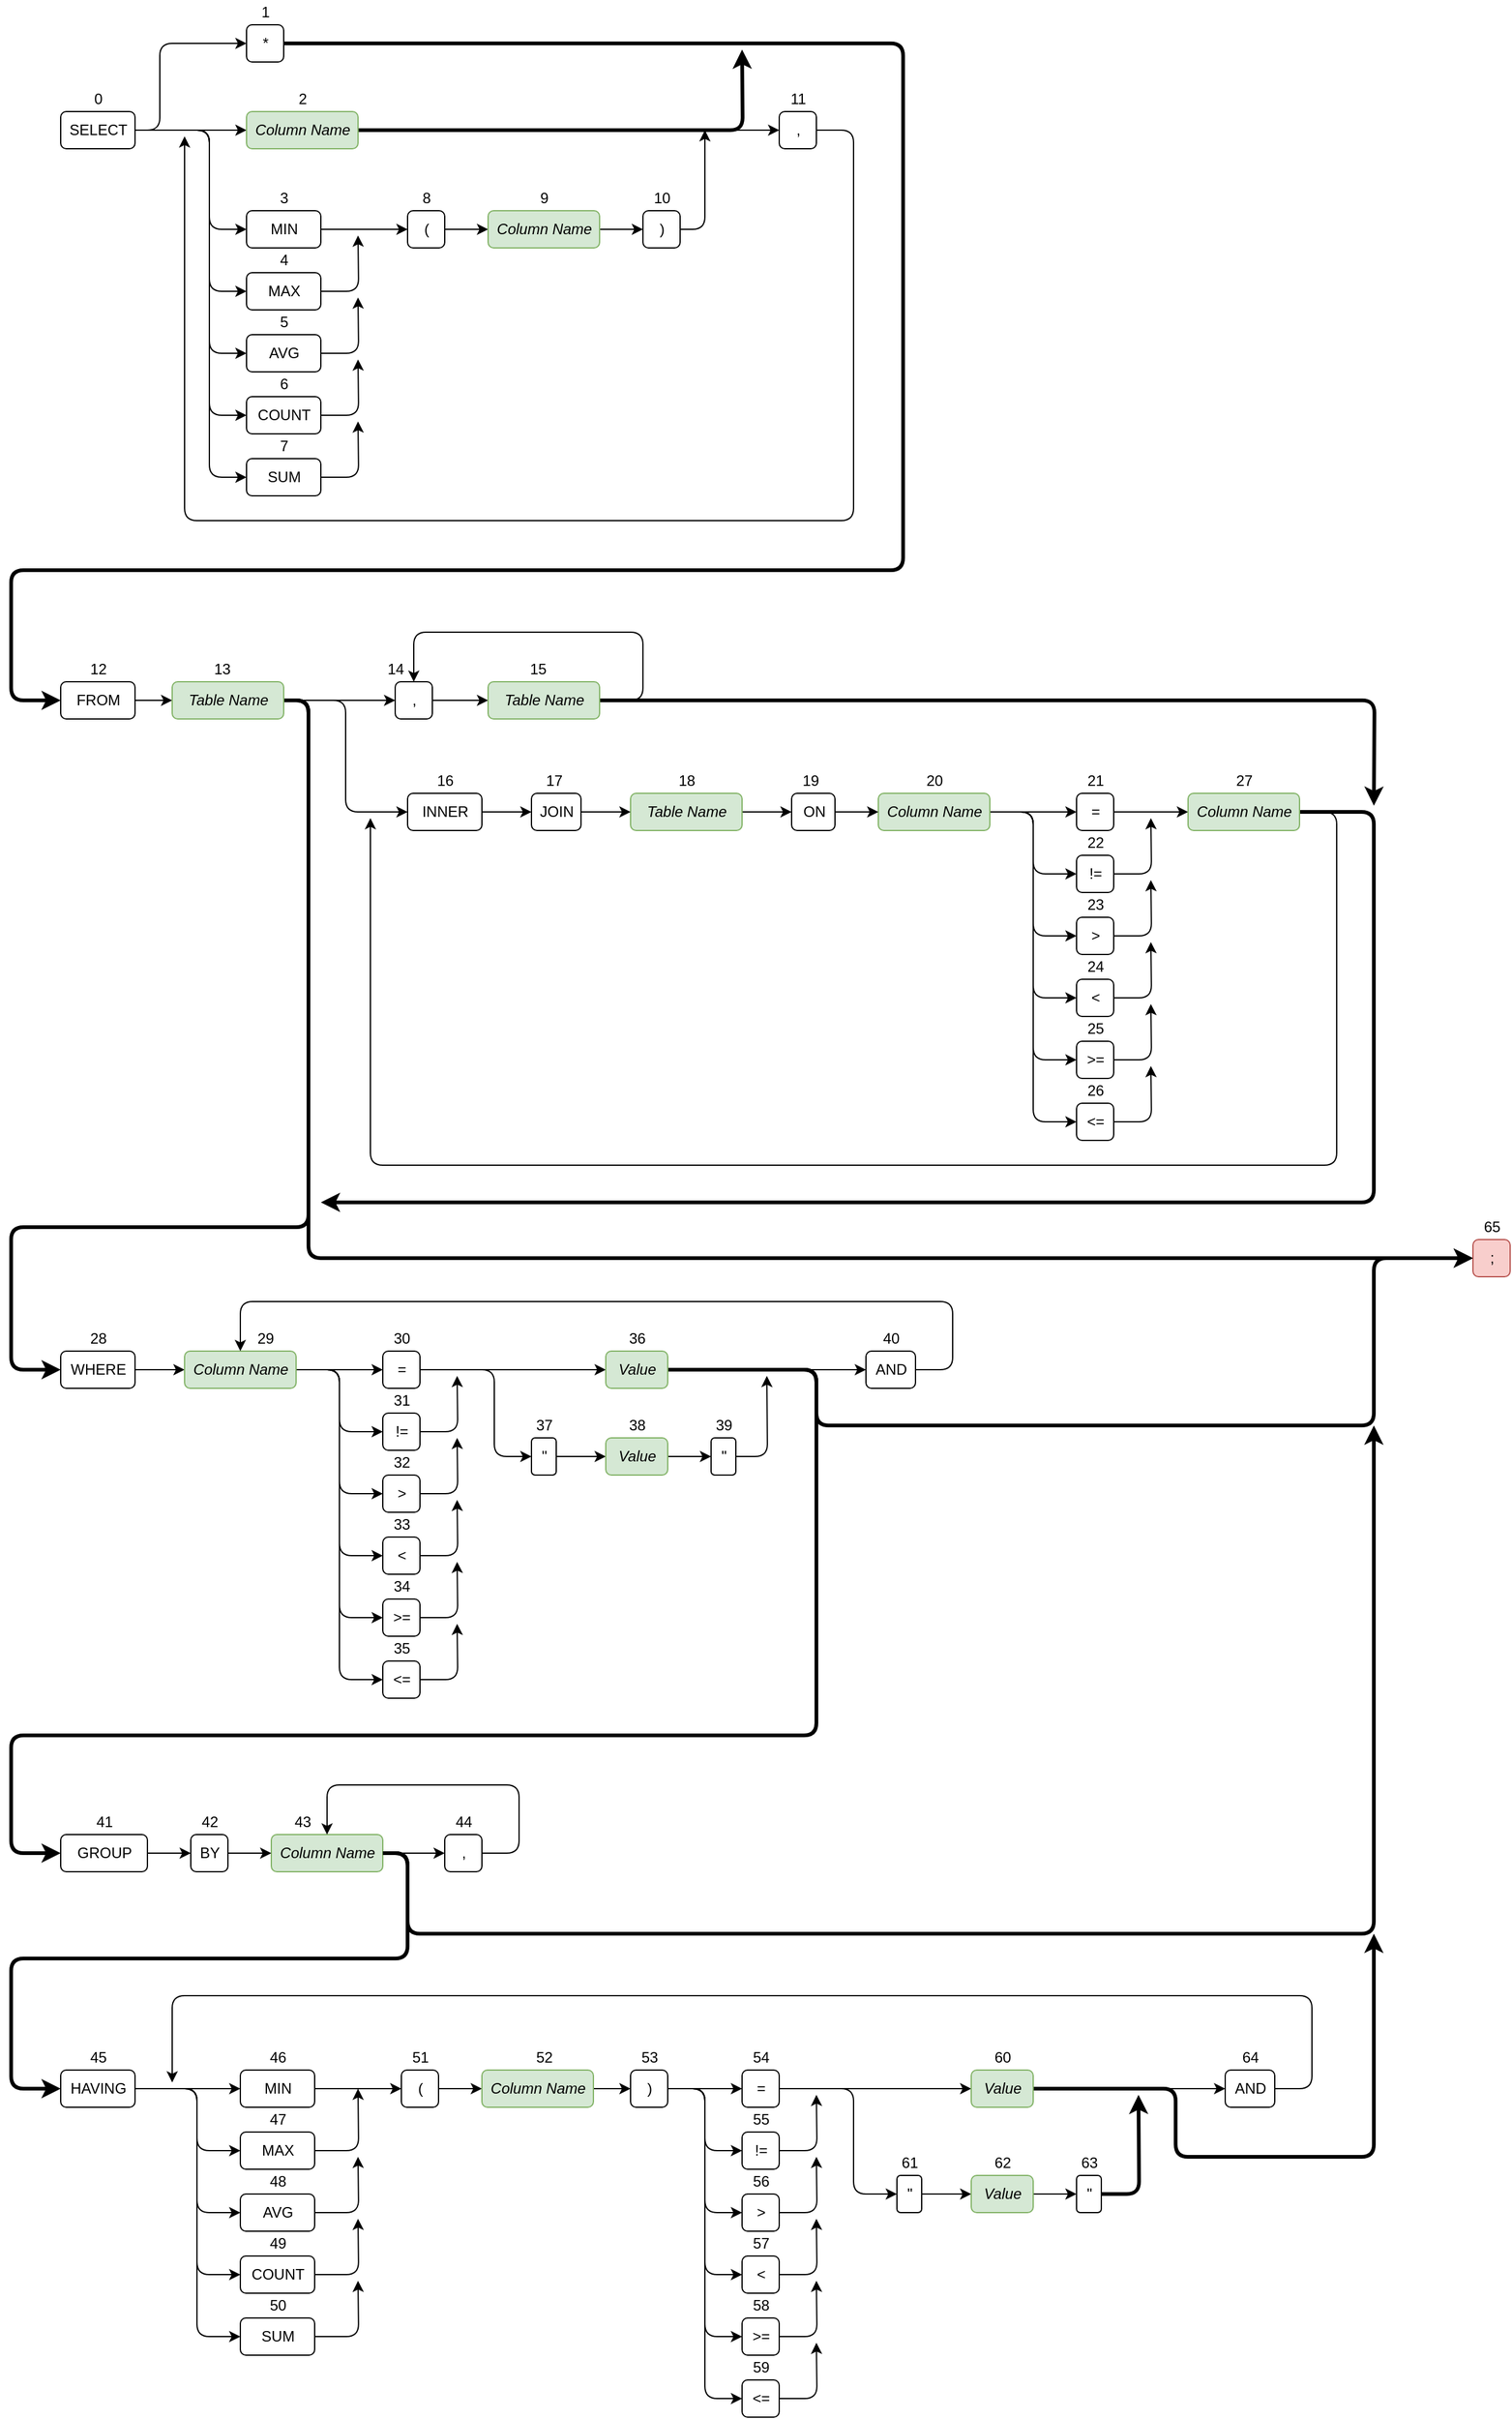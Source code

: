 <mxfile version="13.6.9" type="device"><diagram id="hOX1sc8E9hgY-QJhAioe" name="Page-1"><mxGraphModel dx="1422" dy="804" grid="1" gridSize="10" guides="1" tooltips="1" connect="1" arrows="1" fold="1" page="1" pageScale="1" pageWidth="850" pageHeight="1100" math="0" shadow="0"><root><mxCell id="0"/><mxCell id="1" parent="0"/><mxCell id="JIPaXkm0s1hUizD31UQX-4" style="edgeStyle=orthogonalEdgeStyle;orthogonalLoop=1;jettySize=auto;html=1;exitX=1;exitY=0.5;exitDx=0;exitDy=0;entryX=0;entryY=0.5;entryDx=0;entryDy=0;" parent="1" source="FlV3ohwROZGaV1el_2HL-5" target="JIPaXkm0s1hUizD31UQX-1" edge="1"><mxGeometry relative="1" as="geometry"><Array as="points"><mxPoint x="160" y="145"/><mxPoint x="160" y="75"/></Array></mxGeometry></mxCell><mxCell id="JIPaXkm0s1hUizD31UQX-5" style="edgeStyle=orthogonalEdgeStyle;orthogonalLoop=1;jettySize=auto;html=1;exitX=1;exitY=0.5;exitDx=0;exitDy=0;entryX=0;entryY=0.5;entryDx=0;entryDy=0;" parent="1" source="FlV3ohwROZGaV1el_2HL-5" target="JIPaXkm0s1hUizD31UQX-3" edge="1"><mxGeometry relative="1" as="geometry"/></mxCell><mxCell id="JIPaXkm0s1hUizD31UQX-263" style="edgeStyle=orthogonalEdgeStyle;orthogonalLoop=1;jettySize=auto;html=1;exitX=1;exitY=0.5;exitDx=0;exitDy=0;entryX=0;entryY=0.5;entryDx=0;entryDy=0;" parent="1" source="FlV3ohwROZGaV1el_2HL-5" target="JIPaXkm0s1hUizD31UQX-7" edge="1"><mxGeometry relative="1" as="geometry"><Array as="points"><mxPoint x="200" y="145"/><mxPoint x="200" y="225"/></Array></mxGeometry></mxCell><mxCell id="JIPaXkm0s1hUizD31UQX-264" style="edgeStyle=orthogonalEdgeStyle;orthogonalLoop=1;jettySize=auto;html=1;exitX=1;exitY=0.5;exitDx=0;exitDy=0;entryX=0;entryY=0.5;entryDx=0;entryDy=0;" parent="1" source="FlV3ohwROZGaV1el_2HL-5" target="JIPaXkm0s1hUizD31UQX-8" edge="1"><mxGeometry relative="1" as="geometry"><Array as="points"><mxPoint x="200" y="145"/><mxPoint x="200" y="275"/></Array></mxGeometry></mxCell><mxCell id="JIPaXkm0s1hUizD31UQX-265" style="edgeStyle=orthogonalEdgeStyle;orthogonalLoop=1;jettySize=auto;html=1;exitX=1;exitY=0.5;exitDx=0;exitDy=0;entryX=0;entryY=0.5;entryDx=0;entryDy=0;" parent="1" source="FlV3ohwROZGaV1el_2HL-5" target="JIPaXkm0s1hUizD31UQX-9" edge="1"><mxGeometry relative="1" as="geometry"><Array as="points"><mxPoint x="200" y="145"/><mxPoint x="200" y="325"/></Array></mxGeometry></mxCell><mxCell id="JIPaXkm0s1hUizD31UQX-266" style="edgeStyle=orthogonalEdgeStyle;orthogonalLoop=1;jettySize=auto;html=1;exitX=1;exitY=0.5;exitDx=0;exitDy=0;entryX=0;entryY=0.5;entryDx=0;entryDy=0;" parent="1" source="FlV3ohwROZGaV1el_2HL-5" target="JIPaXkm0s1hUizD31UQX-10" edge="1"><mxGeometry relative="1" as="geometry"><Array as="points"><mxPoint x="200" y="145"/><mxPoint x="200" y="375"/></Array></mxGeometry></mxCell><mxCell id="JIPaXkm0s1hUizD31UQX-267" style="edgeStyle=orthogonalEdgeStyle;orthogonalLoop=1;jettySize=auto;html=1;exitX=1;exitY=0.5;exitDx=0;exitDy=0;entryX=0;entryY=0.5;entryDx=0;entryDy=0;" parent="1" source="FlV3ohwROZGaV1el_2HL-5" target="JIPaXkm0s1hUizD31UQX-11" edge="1"><mxGeometry relative="1" as="geometry"><Array as="points"><mxPoint x="200" y="145"/><mxPoint x="200" y="425"/></Array></mxGeometry></mxCell><mxCell id="FlV3ohwROZGaV1el_2HL-5" value="SELECT" style="html=1;rounded=1;" parent="1" vertex="1"><mxGeometry x="80" y="130" width="60" height="30" as="geometry"/></mxCell><mxCell id="JIPaXkm0s1hUizD31UQX-75" style="edgeStyle=orthogonalEdgeStyle;orthogonalLoop=1;jettySize=auto;html=1;exitX=1;exitY=0.5;exitDx=0;exitDy=0;entryX=0;entryY=0.5;entryDx=0;entryDy=0;" parent="1" source="FlV3ohwROZGaV1el_2HL-6" target="JIPaXkm0s1hUizD31UQX-56" edge="1"><mxGeometry relative="1" as="geometry"/></mxCell><mxCell id="FlV3ohwROZGaV1el_2HL-6" value="FROM" style="html=1;rounded=1;" parent="1" vertex="1"><mxGeometry x="80" y="590" width="60" height="30" as="geometry"/></mxCell><mxCell id="JIPaXkm0s1hUizD31UQX-124" style="edgeStyle=orthogonalEdgeStyle;orthogonalLoop=1;jettySize=auto;html=1;exitX=1;exitY=0.5;exitDx=0;exitDy=0;entryX=0;entryY=0.5;entryDx=0;entryDy=0;" parent="1" source="BFjcN4ViVCUGi0R5KFwr-1" target="JIPaXkm0s1hUizD31UQX-118" edge="1"><mxGeometry relative="1" as="geometry"/></mxCell><mxCell id="BFjcN4ViVCUGi0R5KFwr-1" value="WHERE" style="html=1;rounded=1;" parent="1" vertex="1"><mxGeometry x="80" y="1130" width="60" height="30" as="geometry"/></mxCell><mxCell id="JIPaXkm0s1hUizD31UQX-86" style="edgeStyle=orthogonalEdgeStyle;orthogonalLoop=1;jettySize=auto;html=1;exitX=1;exitY=0.5;exitDx=0;exitDy=0;entryX=0;entryY=0.5;entryDx=0;entryDy=0;" parent="1" source="BFjcN4ViVCUGi0R5KFwr-2" target="zqS9E7TUG9r2TnFKANNE-1" edge="1"><mxGeometry relative="1" as="geometry"/></mxCell><mxCell id="BFjcN4ViVCUGi0R5KFwr-2" value="GROUP" style="html=1;rounded=1;" parent="1" vertex="1"><mxGeometry x="80" y="1520" width="70" height="30" as="geometry"/></mxCell><mxCell id="JIPaXkm0s1hUizD31UQX-117" style="edgeStyle=orthogonalEdgeStyle;orthogonalLoop=1;jettySize=auto;html=1;exitX=1;exitY=0.5;exitDx=0;exitDy=0;entryX=0;entryY=0.5;entryDx=0;entryDy=0;" parent="1" source="BFjcN4ViVCUGi0R5KFwr-3" target="JIPaXkm0s1hUizD31UQX-100" edge="1"><mxGeometry relative="1" as="geometry"><mxPoint x="190" y="1725" as="targetPoint"/></mxGeometry></mxCell><mxCell id="JIPaXkm0s1hUizD31UQX-268" style="edgeStyle=orthogonalEdgeStyle;orthogonalLoop=1;jettySize=auto;html=1;exitX=1;exitY=0.5;exitDx=0;exitDy=0;entryX=0;entryY=0.5;entryDx=0;entryDy=0;" parent="1" source="BFjcN4ViVCUGi0R5KFwr-3" target="JIPaXkm0s1hUizD31UQX-102" edge="1"><mxGeometry relative="1" as="geometry"><Array as="points"><mxPoint x="190" y="1725"/><mxPoint x="190" y="1775"/></Array></mxGeometry></mxCell><mxCell id="JIPaXkm0s1hUizD31UQX-269" style="edgeStyle=orthogonalEdgeStyle;orthogonalLoop=1;jettySize=auto;html=1;exitX=1;exitY=0.5;exitDx=0;exitDy=0;entryX=0;entryY=0.5;entryDx=0;entryDy=0;" parent="1" source="BFjcN4ViVCUGi0R5KFwr-3" target="JIPaXkm0s1hUizD31UQX-104" edge="1"><mxGeometry relative="1" as="geometry"><Array as="points"><mxPoint x="190" y="1725"/><mxPoint x="190" y="1825"/></Array></mxGeometry></mxCell><mxCell id="JIPaXkm0s1hUizD31UQX-270" style="edgeStyle=orthogonalEdgeStyle;orthogonalLoop=1;jettySize=auto;html=1;exitX=1;exitY=0.5;exitDx=0;exitDy=0;entryX=0;entryY=0.5;entryDx=0;entryDy=0;" parent="1" source="BFjcN4ViVCUGi0R5KFwr-3" target="JIPaXkm0s1hUizD31UQX-106" edge="1"><mxGeometry relative="1" as="geometry"><Array as="points"><mxPoint x="190" y="1725"/><mxPoint x="190" y="1875"/></Array></mxGeometry></mxCell><mxCell id="JIPaXkm0s1hUizD31UQX-271" style="edgeStyle=orthogonalEdgeStyle;orthogonalLoop=1;jettySize=auto;html=1;exitX=1;exitY=0.5;exitDx=0;exitDy=0;entryX=0;entryY=0.5;entryDx=0;entryDy=0;" parent="1" source="BFjcN4ViVCUGi0R5KFwr-3" target="JIPaXkm0s1hUizD31UQX-108" edge="1"><mxGeometry relative="1" as="geometry"><Array as="points"><mxPoint x="190" y="1725"/><mxPoint x="190" y="1925"/></Array></mxGeometry></mxCell><mxCell id="BFjcN4ViVCUGi0R5KFwr-3" value="HAVING" style="html=1;rounded=1;" parent="1" vertex="1"><mxGeometry x="80" y="1710" width="60" height="30" as="geometry"/></mxCell><mxCell id="JIPaXkm0s1hUizD31UQX-1" value="*" style="html=1;rounded=1;" parent="1" vertex="1"><mxGeometry x="230" y="60" width="30" height="30" as="geometry"/></mxCell><mxCell id="JIPaXkm0s1hUizD31UQX-49" style="edgeStyle=orthogonalEdgeStyle;orthogonalLoop=1;jettySize=auto;html=1;exitX=1;exitY=0.5;exitDx=0;exitDy=0;entryX=0;entryY=0.5;entryDx=0;entryDy=0;" parent="1" source="JIPaXkm0s1hUizD31UQX-3" target="JIPaXkm0s1hUizD31UQX-45" edge="1"><mxGeometry relative="1" as="geometry"/></mxCell><mxCell id="qZvGTHtjOa1GyePjtivC-70" style="edgeStyle=orthogonalEdgeStyle;orthogonalLoop=1;jettySize=auto;html=1;exitX=1;exitY=0.5;exitDx=0;exitDy=0;strokeColor=#000000;strokeWidth=3;rounded=1;" parent="1" source="JIPaXkm0s1hUizD31UQX-3" edge="1"><mxGeometry relative="1" as="geometry"><mxPoint x="630" y="80" as="targetPoint"/></mxGeometry></mxCell><mxCell id="JIPaXkm0s1hUizD31UQX-3" value="&lt;i&gt;Column Name&lt;/i&gt;" style="html=1;fillColor=#d5e8d4;strokeColor=#82b366;rounded=1;" parent="1" vertex="1"><mxGeometry x="230" y="130" width="90" height="30" as="geometry"/></mxCell><mxCell id="JIPaXkm0s1hUizD31UQX-32" style="edgeStyle=orthogonalEdgeStyle;orthogonalLoop=1;jettySize=auto;html=1;exitX=1;exitY=0.5;exitDx=0;exitDy=0;entryX=0;entryY=0.5;entryDx=0;entryDy=0;" parent="1" source="JIPaXkm0s1hUizD31UQX-7" target="JIPaXkm0s1hUizD31UQX-29" edge="1"><mxGeometry relative="1" as="geometry"/></mxCell><mxCell id="JIPaXkm0s1hUizD31UQX-7" value="MIN" style="html=1;rounded=1;" parent="1" vertex="1"><mxGeometry x="230" y="210" width="60" height="30" as="geometry"/></mxCell><mxCell id="qZvGTHtjOa1GyePjtivC-59" style="edgeStyle=orthogonalEdgeStyle;orthogonalLoop=1;jettySize=auto;html=1;exitX=1;exitY=0.5;exitDx=0;exitDy=0;" parent="1" source="JIPaXkm0s1hUizD31UQX-8" edge="1"><mxGeometry relative="1" as="geometry"><mxPoint x="320" y="230" as="targetPoint"/></mxGeometry></mxCell><mxCell id="JIPaXkm0s1hUizD31UQX-8" value="MAX" style="html=1;rounded=1;" parent="1" vertex="1"><mxGeometry x="230" y="260" width="60" height="30" as="geometry"/></mxCell><mxCell id="qZvGTHtjOa1GyePjtivC-58" style="edgeStyle=orthogonalEdgeStyle;orthogonalLoop=1;jettySize=auto;html=1;exitX=1;exitY=0.5;exitDx=0;exitDy=0;" parent="1" source="JIPaXkm0s1hUizD31UQX-9" edge="1"><mxGeometry relative="1" as="geometry"><mxPoint x="320" y="280" as="targetPoint"/></mxGeometry></mxCell><mxCell id="JIPaXkm0s1hUizD31UQX-9" value="AVG" style="html=1;rounded=1;" parent="1" vertex="1"><mxGeometry x="230" y="310" width="60" height="30" as="geometry"/></mxCell><mxCell id="qZvGTHtjOa1GyePjtivC-57" style="edgeStyle=orthogonalEdgeStyle;orthogonalLoop=1;jettySize=auto;html=1;exitX=1;exitY=0.5;exitDx=0;exitDy=0;" parent="1" source="JIPaXkm0s1hUizD31UQX-10" edge="1"><mxGeometry relative="1" as="geometry"><mxPoint x="320" y="330" as="targetPoint"/></mxGeometry></mxCell><mxCell id="JIPaXkm0s1hUizD31UQX-10" value="COUNT" style="html=1;rounded=1;" parent="1" vertex="1"><mxGeometry x="230" y="360" width="60" height="30" as="geometry"/></mxCell><mxCell id="qZvGTHtjOa1GyePjtivC-56" style="edgeStyle=orthogonalEdgeStyle;orthogonalLoop=1;jettySize=auto;html=1;exitX=1;exitY=0.5;exitDx=0;exitDy=0;" parent="1" source="JIPaXkm0s1hUizD31UQX-11" edge="1"><mxGeometry relative="1" as="geometry"><mxPoint x="320" y="380" as="targetPoint"/></mxGeometry></mxCell><mxCell id="JIPaXkm0s1hUizD31UQX-11" value="SUM" style="html=1;rounded=1;" parent="1" vertex="1"><mxGeometry x="230" y="410" width="60" height="30" as="geometry"/></mxCell><mxCell id="JIPaXkm0s1hUizD31UQX-38" style="edgeStyle=orthogonalEdgeStyle;orthogonalLoop=1;jettySize=auto;html=1;exitX=1;exitY=0.5;exitDx=0;exitDy=0;entryX=0;entryY=0.5;entryDx=0;entryDy=0;" parent="1" source="JIPaXkm0s1hUizD31UQX-29" target="JIPaXkm0s1hUizD31UQX-31" edge="1"><mxGeometry relative="1" as="geometry"/></mxCell><mxCell id="JIPaXkm0s1hUizD31UQX-29" value="(" style="html=1;rounded=1;" parent="1" vertex="1"><mxGeometry x="360" y="210" width="30" height="30" as="geometry"/></mxCell><mxCell id="JIPaXkm0s1hUizD31UQX-50" style="edgeStyle=orthogonalEdgeStyle;orthogonalLoop=1;jettySize=auto;html=1;exitX=1;exitY=0.5;exitDx=0;exitDy=0;" parent="1" source="JIPaXkm0s1hUizD31UQX-30" edge="1"><mxGeometry relative="1" as="geometry"><mxPoint x="600" y="145" as="targetPoint"/><Array as="points"><mxPoint x="600" y="225"/><mxPoint x="600" y="145"/></Array></mxGeometry></mxCell><mxCell id="JIPaXkm0s1hUizD31UQX-30" value=")" style="html=1;rounded=1;" parent="1" vertex="1"><mxGeometry x="550" y="210" width="30" height="30" as="geometry"/></mxCell><mxCell id="JIPaXkm0s1hUizD31UQX-39" style="edgeStyle=orthogonalEdgeStyle;orthogonalLoop=1;jettySize=auto;html=1;exitX=1;exitY=0.5;exitDx=0;exitDy=0;entryX=0;entryY=0.5;entryDx=0;entryDy=0;" parent="1" source="JIPaXkm0s1hUizD31UQX-31" target="JIPaXkm0s1hUizD31UQX-30" edge="1"><mxGeometry relative="1" as="geometry"/></mxCell><mxCell id="JIPaXkm0s1hUizD31UQX-31" value="&lt;i&gt;Column Name&lt;/i&gt;" style="html=1;fillColor=#d5e8d4;strokeColor=#82b366;rounded=1;" parent="1" vertex="1"><mxGeometry x="425" y="210" width="90" height="30" as="geometry"/></mxCell><mxCell id="JIPaXkm0s1hUizD31UQX-54" style="edgeStyle=orthogonalEdgeStyle;orthogonalLoop=1;jettySize=auto;html=1;exitX=1;exitY=0.5;exitDx=0;exitDy=0;" parent="1" source="JIPaXkm0s1hUizD31UQX-45" edge="1"><mxGeometry relative="1" as="geometry"><mxPoint x="180" y="150" as="targetPoint"/><Array as="points"><mxPoint x="720" y="145"/><mxPoint x="720" y="460"/><mxPoint x="180" y="460"/></Array></mxGeometry></mxCell><mxCell id="JIPaXkm0s1hUizD31UQX-45" value="," style="html=1;rounded=1;" parent="1" vertex="1"><mxGeometry x="660" y="130" width="30" height="30" as="geometry"/></mxCell><mxCell id="JIPaXkm0s1hUizD31UQX-67" style="edgeStyle=orthogonalEdgeStyle;orthogonalLoop=1;jettySize=auto;html=1;exitX=1;exitY=0.5;exitDx=0;exitDy=0;entryX=0;entryY=0.5;entryDx=0;entryDy=0;" parent="1" source="JIPaXkm0s1hUizD31UQX-56" target="JIPaXkm0s1hUizD31UQX-57" edge="1"><mxGeometry relative="1" as="geometry"/></mxCell><mxCell id="JIPaXkm0s1hUizD31UQX-68" style="edgeStyle=orthogonalEdgeStyle;orthogonalLoop=1;jettySize=auto;html=1;exitX=1;exitY=0.5;exitDx=0;exitDy=0;entryX=0;entryY=0.5;entryDx=0;entryDy=0;" parent="1" source="JIPaXkm0s1hUizD31UQX-56" target="JIPaXkm0s1hUizD31UQX-58" edge="1"><mxGeometry relative="1" as="geometry"/></mxCell><mxCell id="qZvGTHtjOa1GyePjtivC-60" style="edgeStyle=orthogonalEdgeStyle;orthogonalLoop=1;jettySize=auto;html=1;exitX=1;exitY=0.5;exitDx=0;exitDy=0;strokeWidth=3;entryX=0;entryY=0.5;entryDx=0;entryDy=0;" parent="1" source="JIPaXkm0s1hUizD31UQX-56" target="BFjcN4ViVCUGi0R5KFwr-1" edge="1"><mxGeometry relative="1" as="geometry"><mxPoint x="1480" y="1010" as="targetPoint"/><Array as="points"><mxPoint x="280" y="605"/><mxPoint x="280" y="1030"/><mxPoint x="40" y="1030"/><mxPoint x="40" y="1145"/></Array></mxGeometry></mxCell><mxCell id="qZvGTHtjOa1GyePjtivC-76" style="edgeStyle=orthogonalEdgeStyle;rounded=1;orthogonalLoop=1;jettySize=auto;html=1;exitX=1;exitY=0.5;exitDx=0;exitDy=0;strokeColor=#000000;strokeWidth=3;entryX=0;entryY=0.5;entryDx=0;entryDy=0;" parent="1" source="JIPaXkm0s1hUizD31UQX-56" target="JIPaXkm0s1hUizD31UQX-60" edge="1"><mxGeometry relative="1" as="geometry"><mxPoint x="1330" y="1050" as="targetPoint"/><Array as="points"><mxPoint x="280" y="605"/><mxPoint x="280" y="1055"/></Array></mxGeometry></mxCell><mxCell id="JIPaXkm0s1hUizD31UQX-56" value="&lt;i&gt;Table Name&lt;/i&gt;" style="html=1;fillColor=#d5e8d4;strokeColor=#82b366;rounded=1;" parent="1" vertex="1"><mxGeometry x="170" y="590" width="90" height="30" as="geometry"/></mxCell><mxCell id="JIPaXkm0s1hUizD31UQX-70" style="edgeStyle=orthogonalEdgeStyle;orthogonalLoop=1;jettySize=auto;html=1;exitX=1;exitY=0.5;exitDx=0;exitDy=0;entryX=0;entryY=0.5;entryDx=0;entryDy=0;" parent="1" source="JIPaXkm0s1hUizD31UQX-57" target="qZvGTHtjOa1GyePjtivC-19" edge="1"><mxGeometry relative="1" as="geometry"/></mxCell><mxCell id="JIPaXkm0s1hUizD31UQX-57" value="INNER" style="html=1;rounded=1;" parent="1" vertex="1"><mxGeometry x="360" y="680" width="60" height="30" as="geometry"/></mxCell><mxCell id="qZvGTHtjOa1GyePjtivC-73" style="edgeStyle=orthogonalEdgeStyle;rounded=1;orthogonalLoop=1;jettySize=auto;html=1;exitX=1;exitY=0.5;exitDx=0;exitDy=0;entryX=0;entryY=0.5;entryDx=0;entryDy=0;strokeColor=#000000;strokeWidth=1;" parent="1" source="JIPaXkm0s1hUizD31UQX-58" target="qZvGTHtjOa1GyePjtivC-71" edge="1"><mxGeometry relative="1" as="geometry"/></mxCell><mxCell id="JIPaXkm0s1hUizD31UQX-58" value="," style="html=1;rounded=1;" parent="1" vertex="1"><mxGeometry x="350" y="590" width="30" height="30" as="geometry"/></mxCell><mxCell id="JIPaXkm0s1hUizD31UQX-60" value=";" style="html=1;fillColor=#f8cecc;strokeColor=#b85450;rounded=1;" parent="1" vertex="1"><mxGeometry x="1220" y="1040" width="30" height="30" as="geometry"/></mxCell><mxCell id="qZvGTHtjOa1GyePjtivC-42" style="edgeStyle=orthogonalEdgeStyle;orthogonalLoop=1;jettySize=auto;html=1;exitX=1;exitY=0.5;exitDx=0;exitDy=0;entryX=0;entryY=0.5;entryDx=0;entryDy=0;" parent="1" source="JIPaXkm0s1hUizD31UQX-63" target="qZvGTHtjOa1GyePjtivC-21" edge="1"><mxGeometry relative="1" as="geometry"/></mxCell><mxCell id="qZvGTHtjOa1GyePjtivC-43" style="edgeStyle=orthogonalEdgeStyle;orthogonalLoop=1;jettySize=auto;html=1;exitX=1;exitY=0.5;exitDx=0;exitDy=0;entryX=0;entryY=0.5;entryDx=0;entryDy=0;" parent="1" source="JIPaXkm0s1hUizD31UQX-63" target="qZvGTHtjOa1GyePjtivC-22" edge="1"><mxGeometry relative="1" as="geometry"/></mxCell><mxCell id="qZvGTHtjOa1GyePjtivC-44" style="edgeStyle=orthogonalEdgeStyle;orthogonalLoop=1;jettySize=auto;html=1;exitX=1;exitY=0.5;exitDx=0;exitDy=0;entryX=0;entryY=0.5;entryDx=0;entryDy=0;" parent="1" source="JIPaXkm0s1hUizD31UQX-63" target="qZvGTHtjOa1GyePjtivC-23" edge="1"><mxGeometry relative="1" as="geometry"/></mxCell><mxCell id="qZvGTHtjOa1GyePjtivC-45" style="edgeStyle=orthogonalEdgeStyle;orthogonalLoop=1;jettySize=auto;html=1;exitX=1;exitY=0.5;exitDx=0;exitDy=0;entryX=0;entryY=0.5;entryDx=0;entryDy=0;" parent="1" source="JIPaXkm0s1hUizD31UQX-63" target="qZvGTHtjOa1GyePjtivC-26" edge="1"><mxGeometry relative="1" as="geometry"/></mxCell><mxCell id="qZvGTHtjOa1GyePjtivC-46" style="edgeStyle=orthogonalEdgeStyle;orthogonalLoop=1;jettySize=auto;html=1;exitX=1;exitY=0.5;exitDx=0;exitDy=0;entryX=0;entryY=0.5;entryDx=0;entryDy=0;" parent="1" source="JIPaXkm0s1hUizD31UQX-63" target="qZvGTHtjOa1GyePjtivC-24" edge="1"><mxGeometry relative="1" as="geometry"/></mxCell><mxCell id="qZvGTHtjOa1GyePjtivC-47" style="edgeStyle=orthogonalEdgeStyle;orthogonalLoop=1;jettySize=auto;html=1;exitX=1;exitY=0.5;exitDx=0;exitDy=0;entryX=0;entryY=0.5;entryDx=0;entryDy=0;" parent="1" source="JIPaXkm0s1hUizD31UQX-63" target="qZvGTHtjOa1GyePjtivC-25" edge="1"><mxGeometry relative="1" as="geometry"/></mxCell><mxCell id="JIPaXkm0s1hUizD31UQX-63" value="&lt;i&gt;Column Name&lt;/i&gt;" style="html=1;fillColor=#d5e8d4;strokeColor=#82b366;rounded=1;" parent="1" vertex="1"><mxGeometry x="740" y="680" width="90" height="30" as="geometry"/></mxCell><mxCell id="qZvGTHtjOa1GyePjtivC-35" style="edgeStyle=orthogonalEdgeStyle;orthogonalLoop=1;jettySize=auto;html=1;exitX=1;exitY=0.5;exitDx=0;exitDy=0;entryX=0;entryY=0.5;entryDx=0;entryDy=0;" parent="1" source="JIPaXkm0s1hUizD31UQX-78" target="qZvGTHtjOa1GyePjtivC-20" edge="1"><mxGeometry relative="1" as="geometry"/></mxCell><mxCell id="JIPaXkm0s1hUizD31UQX-78" value="&lt;i&gt;Table Name&lt;/i&gt;" style="html=1;fillColor=#d5e8d4;strokeColor=#82b366;rounded=1;" parent="1" vertex="1"><mxGeometry x="540" y="680" width="90" height="30" as="geometry"/></mxCell><mxCell id="JIPaXkm0s1hUizD31UQX-87" style="edgeStyle=orthogonalEdgeStyle;orthogonalLoop=1;jettySize=auto;html=1;exitX=1;exitY=0.5;exitDx=0;exitDy=0;entryX=0;entryY=0.5;entryDx=0;entryDy=0;" parent="1" source="JIPaXkm0s1hUizD31UQX-84" target="JIPaXkm0s1hUizD31UQX-85" edge="1"><mxGeometry relative="1" as="geometry"/></mxCell><mxCell id="hOZgXIOWv5hK7ko_ntzM-1" style="edgeStyle=orthogonalEdgeStyle;rounded=1;orthogonalLoop=1;jettySize=auto;html=1;exitX=1;exitY=0.5;exitDx=0;exitDy=0;entryX=0;entryY=0.5;entryDx=0;entryDy=0;strokeWidth=3;" parent="1" source="JIPaXkm0s1hUizD31UQX-84" target="BFjcN4ViVCUGi0R5KFwr-3" edge="1"><mxGeometry relative="1" as="geometry"><Array as="points"><mxPoint x="360" y="1535"/><mxPoint x="360" y="1620"/><mxPoint x="40" y="1620"/><mxPoint x="40" y="1725"/></Array></mxGeometry></mxCell><mxCell id="JIPaXkm0s1hUizD31UQX-84" value="&lt;i&gt;Column Name&lt;/i&gt;" style="html=1;fillColor=#d5e8d4;strokeColor=#82b366;rounded=1;" parent="1" vertex="1"><mxGeometry x="250" y="1520" width="90" height="30" as="geometry"/></mxCell><mxCell id="qZvGTHtjOa1GyePjtivC-80" style="edgeStyle=orthogonalEdgeStyle;rounded=1;orthogonalLoop=1;jettySize=auto;html=1;exitX=1;exitY=0.5;exitDx=0;exitDy=0;strokeColor=#000000;strokeWidth=3;" parent="1" source="JIPaXkm0s1hUizD31UQX-84" edge="1"><mxGeometry relative="1" as="geometry"><mxPoint x="1140" y="1190" as="targetPoint"/><Array as="points"><mxPoint x="360" y="1535"/><mxPoint x="360" y="1600"/><mxPoint x="1140" y="1600"/></Array></mxGeometry></mxCell><mxCell id="qZvGTHtjOa1GyePjtivC-110" style="edgeStyle=orthogonalEdgeStyle;rounded=1;orthogonalLoop=1;jettySize=auto;html=1;exitX=1;exitY=0.5;exitDx=0;exitDy=0;entryX=0.5;entryY=0;entryDx=0;entryDy=0;strokeColor=#000000;strokeWidth=1;" parent="1" source="JIPaXkm0s1hUizD31UQX-85" target="JIPaXkm0s1hUizD31UQX-84" edge="1"><mxGeometry relative="1" as="geometry"><Array as="points"><mxPoint x="450" y="1535"/><mxPoint x="450" y="1480"/><mxPoint x="295" y="1480"/></Array></mxGeometry></mxCell><mxCell id="JIPaXkm0s1hUizD31UQX-85" value="," style="html=1;rounded=1;" parent="1" vertex="1"><mxGeometry x="390" y="1520" width="30" height="30" as="geometry"/></mxCell><mxCell id="JIPaXkm0s1hUizD31UQX-99" style="edgeStyle=orthogonalEdgeStyle;orthogonalLoop=1;jettySize=auto;html=1;exitX=1;exitY=0.5;exitDx=0;exitDy=0;entryX=0;entryY=0.5;entryDx=0;entryDy=0;" parent="1" source="JIPaXkm0s1hUizD31UQX-100" target="JIPaXkm0s1hUizD31UQX-111" edge="1"><mxGeometry relative="1" as="geometry"/></mxCell><mxCell id="JIPaXkm0s1hUizD31UQX-100" value="MIN" style="html=1;rounded=1;" parent="1" vertex="1"><mxGeometry x="225" y="1710" width="60" height="30" as="geometry"/></mxCell><mxCell id="JIPaXkm0s1hUizD31UQX-101" style="edgeStyle=orthogonalEdgeStyle;orthogonalLoop=1;jettySize=auto;html=1;exitX=1;exitY=0.5;exitDx=0;exitDy=0;" parent="1" source="JIPaXkm0s1hUizD31UQX-102" edge="1"><mxGeometry relative="1" as="geometry"><mxPoint x="320" y="1725" as="targetPoint"/></mxGeometry></mxCell><mxCell id="JIPaXkm0s1hUizD31UQX-102" value="MAX" style="html=1;rounded=1;" parent="1" vertex="1"><mxGeometry x="225" y="1760" width="60" height="30" as="geometry"/></mxCell><mxCell id="JIPaXkm0s1hUizD31UQX-103" style="edgeStyle=orthogonalEdgeStyle;orthogonalLoop=1;jettySize=auto;html=1;exitX=1;exitY=0.5;exitDx=0;exitDy=0;" parent="1" source="JIPaXkm0s1hUizD31UQX-104" edge="1"><mxGeometry relative="1" as="geometry"><mxPoint x="320" y="1780" as="targetPoint"/></mxGeometry></mxCell><mxCell id="JIPaXkm0s1hUizD31UQX-104" value="AVG" style="html=1;rounded=1;" parent="1" vertex="1"><mxGeometry x="225" y="1810" width="60" height="30" as="geometry"/></mxCell><mxCell id="JIPaXkm0s1hUizD31UQX-105" style="edgeStyle=orthogonalEdgeStyle;orthogonalLoop=1;jettySize=auto;html=1;exitX=1;exitY=0.5;exitDx=0;exitDy=0;" parent="1" source="JIPaXkm0s1hUizD31UQX-106" edge="1"><mxGeometry relative="1" as="geometry"><mxPoint x="320" y="1830" as="targetPoint"/></mxGeometry></mxCell><mxCell id="JIPaXkm0s1hUizD31UQX-106" value="COUNT" style="html=1;rounded=1;" parent="1" vertex="1"><mxGeometry x="225" y="1860" width="60" height="30" as="geometry"/></mxCell><mxCell id="JIPaXkm0s1hUizD31UQX-107" style="edgeStyle=orthogonalEdgeStyle;orthogonalLoop=1;jettySize=auto;html=1;exitX=1;exitY=0.5;exitDx=0;exitDy=0;" parent="1" source="JIPaXkm0s1hUizD31UQX-108" edge="1"><mxGeometry relative="1" as="geometry"><mxPoint x="320" y="1880" as="targetPoint"/></mxGeometry></mxCell><mxCell id="JIPaXkm0s1hUizD31UQX-108" value="SUM" style="html=1;rounded=1;" parent="1" vertex="1"><mxGeometry x="225" y="1910" width="60" height="30" as="geometry"/></mxCell><mxCell id="JIPaXkm0s1hUizD31UQX-109" style="edgeStyle=orthogonalEdgeStyle;orthogonalLoop=1;jettySize=auto;html=1;exitX=1;exitY=0.5;exitDx=0;exitDy=0;entryX=0;entryY=0.5;entryDx=0;entryDy=0;" parent="1" source="JIPaXkm0s1hUizD31UQX-111" target="JIPaXkm0s1hUizD31UQX-114" edge="1"><mxGeometry relative="1" as="geometry"/></mxCell><mxCell id="JIPaXkm0s1hUizD31UQX-111" value="(" style="html=1;rounded=1;" parent="1" vertex="1"><mxGeometry x="355" y="1710" width="30" height="30" as="geometry"/></mxCell><mxCell id="qZvGTHtjOa1GyePjtivC-82" style="edgeStyle=orthogonalEdgeStyle;rounded=1;orthogonalLoop=1;jettySize=auto;html=1;exitX=1;exitY=0.5;exitDx=0;exitDy=0;entryX=0;entryY=0.5;entryDx=0;entryDy=0;strokeColor=#000000;strokeWidth=1;" parent="1" source="JIPaXkm0s1hUizD31UQX-112" target="JIPaXkm0s1hUizD31UQX-157" edge="1"><mxGeometry relative="1" as="geometry"/></mxCell><mxCell id="qZvGTHtjOa1GyePjtivC-83" style="edgeStyle=orthogonalEdgeStyle;rounded=1;orthogonalLoop=1;jettySize=auto;html=1;exitX=1;exitY=0.5;exitDx=0;exitDy=0;entryX=0;entryY=0.5;entryDx=0;entryDy=0;strokeColor=#000000;strokeWidth=1;" parent="1" source="JIPaXkm0s1hUizD31UQX-112" target="JIPaXkm0s1hUizD31UQX-164" edge="1"><mxGeometry relative="1" as="geometry"/></mxCell><mxCell id="qZvGTHtjOa1GyePjtivC-84" style="edgeStyle=orthogonalEdgeStyle;rounded=1;orthogonalLoop=1;jettySize=auto;html=1;exitX=1;exitY=0.5;exitDx=0;exitDy=0;entryX=0;entryY=0.5;entryDx=0;entryDy=0;strokeColor=#000000;strokeWidth=1;" parent="1" source="JIPaXkm0s1hUizD31UQX-112" target="JIPaXkm0s1hUizD31UQX-166" edge="1"><mxGeometry relative="1" as="geometry"/></mxCell><mxCell id="qZvGTHtjOa1GyePjtivC-85" style="edgeStyle=orthogonalEdgeStyle;rounded=1;orthogonalLoop=1;jettySize=auto;html=1;exitX=1;exitY=0.5;exitDx=0;exitDy=0;entryX=0;entryY=0.5;entryDx=0;entryDy=0;strokeColor=#000000;strokeWidth=1;" parent="1" source="JIPaXkm0s1hUizD31UQX-112" target="JIPaXkm0s1hUizD31UQX-172" edge="1"><mxGeometry relative="1" as="geometry"/></mxCell><mxCell id="qZvGTHtjOa1GyePjtivC-86" style="edgeStyle=orthogonalEdgeStyle;rounded=1;orthogonalLoop=1;jettySize=auto;html=1;exitX=1;exitY=0.5;exitDx=0;exitDy=0;entryX=0;entryY=0.5;entryDx=0;entryDy=0;strokeColor=#000000;strokeWidth=1;" parent="1" source="JIPaXkm0s1hUizD31UQX-112" target="JIPaXkm0s1hUizD31UQX-168" edge="1"><mxGeometry relative="1" as="geometry"/></mxCell><mxCell id="qZvGTHtjOa1GyePjtivC-87" style="edgeStyle=orthogonalEdgeStyle;rounded=1;orthogonalLoop=1;jettySize=auto;html=1;exitX=1;exitY=0.5;exitDx=0;exitDy=0;entryX=0;entryY=0.5;entryDx=0;entryDy=0;strokeColor=#000000;strokeWidth=1;" parent="1" source="JIPaXkm0s1hUizD31UQX-112" target="JIPaXkm0s1hUizD31UQX-170" edge="1"><mxGeometry relative="1" as="geometry"/></mxCell><mxCell id="JIPaXkm0s1hUizD31UQX-112" value=")" style="html=1;rounded=1;" parent="1" vertex="1"><mxGeometry x="540" y="1710" width="30" height="30" as="geometry"/></mxCell><mxCell id="qZvGTHtjOa1GyePjtivC-81" style="edgeStyle=orthogonalEdgeStyle;rounded=1;orthogonalLoop=1;jettySize=auto;html=1;exitX=1;exitY=0.5;exitDx=0;exitDy=0;entryX=0;entryY=0.5;entryDx=0;entryDy=0;strokeColor=#000000;strokeWidth=1;" parent="1" source="JIPaXkm0s1hUizD31UQX-114" target="JIPaXkm0s1hUizD31UQX-112" edge="1"><mxGeometry relative="1" as="geometry"/></mxCell><mxCell id="JIPaXkm0s1hUizD31UQX-114" value="&lt;i&gt;Column Name&lt;/i&gt;" style="html=1;fillColor=#d5e8d4;strokeColor=#82b366;rounded=1;" parent="1" vertex="1"><mxGeometry x="420" y="1710" width="90" height="30" as="geometry"/></mxCell><mxCell id="JIPaXkm0s1hUizD31UQX-125" style="edgeStyle=orthogonalEdgeStyle;orthogonalLoop=1;jettySize=auto;html=1;exitX=1;exitY=0.5;exitDx=0;exitDy=0;entryX=0;entryY=0.5;entryDx=0;entryDy=0;" parent="1" source="JIPaXkm0s1hUizD31UQX-118" target="JIPaXkm0s1hUizD31UQX-119" edge="1"><mxGeometry relative="1" as="geometry"/></mxCell><mxCell id="JIPaXkm0s1hUizD31UQX-135" style="edgeStyle=orthogonalEdgeStyle;orthogonalLoop=1;jettySize=auto;html=1;exitX=1;exitY=0.5;exitDx=0;exitDy=0;entryX=0;entryY=0.5;entryDx=0;entryDy=0;" parent="1" source="JIPaXkm0s1hUizD31UQX-118" target="JIPaXkm0s1hUizD31UQX-129" edge="1"><mxGeometry relative="1" as="geometry"/></mxCell><mxCell id="JIPaXkm0s1hUizD31UQX-136" style="edgeStyle=orthogonalEdgeStyle;orthogonalLoop=1;jettySize=auto;html=1;exitX=1;exitY=0.5;exitDx=0;exitDy=0;entryX=0;entryY=0.5;entryDx=0;entryDy=0;" parent="1" source="JIPaXkm0s1hUizD31UQX-118" target="JIPaXkm0s1hUizD31UQX-130" edge="1"><mxGeometry relative="1" as="geometry"/></mxCell><mxCell id="JIPaXkm0s1hUizD31UQX-137" style="edgeStyle=orthogonalEdgeStyle;orthogonalLoop=1;jettySize=auto;html=1;exitX=1;exitY=0.5;exitDx=0;exitDy=0;entryX=0;entryY=0.5;entryDx=0;entryDy=0;" parent="1" source="JIPaXkm0s1hUizD31UQX-118" target="JIPaXkm0s1hUizD31UQX-134" edge="1"><mxGeometry relative="1" as="geometry"/></mxCell><mxCell id="JIPaXkm0s1hUizD31UQX-138" style="edgeStyle=orthogonalEdgeStyle;orthogonalLoop=1;jettySize=auto;html=1;exitX=1;exitY=0.5;exitDx=0;exitDy=0;entryX=0;entryY=0.5;entryDx=0;entryDy=0;" parent="1" source="JIPaXkm0s1hUizD31UQX-118" target="JIPaXkm0s1hUizD31UQX-131" edge="1"><mxGeometry relative="1" as="geometry"/></mxCell><mxCell id="JIPaXkm0s1hUizD31UQX-139" style="edgeStyle=orthogonalEdgeStyle;orthogonalLoop=1;jettySize=auto;html=1;exitX=1;exitY=0.5;exitDx=0;exitDy=0;entryX=0;entryY=0.5;entryDx=0;entryDy=0;" parent="1" source="JIPaXkm0s1hUizD31UQX-118" target="JIPaXkm0s1hUizD31UQX-133" edge="1"><mxGeometry relative="1" as="geometry"/></mxCell><mxCell id="JIPaXkm0s1hUizD31UQX-118" value="&lt;i&gt;Column Name&lt;/i&gt;" style="html=1;fillColor=#d5e8d4;strokeColor=#82b366;rounded=1;" parent="1" vertex="1"><mxGeometry x="180" y="1130" width="90" height="30" as="geometry"/></mxCell><mxCell id="JIPaXkm0s1hUizD31UQX-126" style="edgeStyle=orthogonalEdgeStyle;orthogonalLoop=1;jettySize=auto;html=1;exitX=1;exitY=0.5;exitDx=0;exitDy=0;" parent="1" source="JIPaXkm0s1hUizD31UQX-119" target="JIPaXkm0s1hUizD31UQX-121" edge="1"><mxGeometry relative="1" as="geometry"/></mxCell><mxCell id="qZvGTHtjOa1GyePjtivC-64" style="edgeStyle=orthogonalEdgeStyle;orthogonalLoop=1;jettySize=auto;html=1;exitX=1;exitY=0.5;exitDx=0;exitDy=0;entryX=0;entryY=0.5;entryDx=0;entryDy=0;" parent="1" source="JIPaXkm0s1hUizD31UQX-119" target="qZvGTHtjOa1GyePjtivC-11" edge="1"><mxGeometry relative="1" as="geometry"><Array as="points"><mxPoint x="430" y="1145"/><mxPoint x="430" y="1215"/></Array></mxGeometry></mxCell><mxCell id="JIPaXkm0s1hUizD31UQX-119" value="=" style="html=1;rounded=1;" parent="1" vertex="1"><mxGeometry x="340" y="1130" width="30" height="30" as="geometry"/></mxCell><mxCell id="qZvGTHtjOa1GyePjtivC-65" style="edgeStyle=orthogonalEdgeStyle;orthogonalLoop=1;jettySize=auto;html=1;exitX=1;exitY=0.5;exitDx=0;exitDy=0;entryX=0;entryY=0.5;entryDx=0;entryDy=0;" parent="1" source="JIPaXkm0s1hUizD31UQX-121" target="JIPaXkm0s1hUizD31UQX-122" edge="1"><mxGeometry relative="1" as="geometry"><mxPoint x="690" y="1145" as="targetPoint"/></mxGeometry></mxCell><mxCell id="qZvGTHtjOa1GyePjtivC-77" style="edgeStyle=orthogonalEdgeStyle;rounded=1;orthogonalLoop=1;jettySize=auto;html=1;exitX=1;exitY=0.5;exitDx=0;exitDy=0;strokeColor=#000000;strokeWidth=3;entryX=0;entryY=0.5;entryDx=0;entryDy=0;" parent="1" source="JIPaXkm0s1hUizD31UQX-121" target="JIPaXkm0s1hUizD31UQX-60" edge="1"><mxGeometry relative="1" as="geometry"><mxPoint x="1140" y="1270" as="targetPoint"/><Array as="points"><mxPoint x="690" y="1145"/><mxPoint x="690" y="1190"/><mxPoint x="1140" y="1190"/><mxPoint x="1140" y="1055"/></Array></mxGeometry></mxCell><mxCell id="qZvGTHtjOa1GyePjtivC-78" style="edgeStyle=orthogonalEdgeStyle;rounded=1;orthogonalLoop=1;jettySize=auto;html=1;exitX=1;exitY=0.5;exitDx=0;exitDy=0;strokeColor=#000000;strokeWidth=3;entryX=0;entryY=0.5;entryDx=0;entryDy=0;" parent="1" source="JIPaXkm0s1hUizD31UQX-121" target="BFjcN4ViVCUGi0R5KFwr-2" edge="1"><mxGeometry relative="1" as="geometry"><mxPoint x="70" y="1560" as="targetPoint"/><Array as="points"><mxPoint x="690" y="1145"/><mxPoint x="690" y="1440"/><mxPoint x="40" y="1440"/><mxPoint x="40" y="1535"/></Array></mxGeometry></mxCell><mxCell id="JIPaXkm0s1hUizD31UQX-121" value="&lt;i&gt;Value&lt;/i&gt;" style="html=1;fillColor=#d5e8d4;strokeColor=#82b366;rounded=1;" parent="1" vertex="1"><mxGeometry x="520" y="1130" width="50" height="30" as="geometry"/></mxCell><mxCell id="qZvGTHtjOa1GyePjtivC-67" style="edgeStyle=orthogonalEdgeStyle;orthogonalLoop=1;jettySize=auto;html=1;exitX=1;exitY=0.5;exitDx=0;exitDy=0;entryX=0.5;entryY=0;entryDx=0;entryDy=0;" parent="1" source="JIPaXkm0s1hUizD31UQX-122" target="JIPaXkm0s1hUizD31UQX-118" edge="1"><mxGeometry relative="1" as="geometry"><Array as="points"><mxPoint x="800" y="1145"/><mxPoint x="800" y="1090"/><mxPoint x="225" y="1090"/></Array></mxGeometry></mxCell><mxCell id="JIPaXkm0s1hUizD31UQX-122" value="AND" style="html=1;rounded=1;" parent="1" vertex="1"><mxGeometry x="730" y="1130" width="40" height="30" as="geometry"/></mxCell><mxCell id="qZvGTHtjOa1GyePjtivC-94" style="edgeStyle=orthogonalEdgeStyle;rounded=1;orthogonalLoop=1;jettySize=auto;html=1;exitX=1;exitY=0.5;exitDx=0;exitDy=0;strokeColor=#000000;strokeWidth=1;" parent="1" source="JIPaXkm0s1hUizD31UQX-129" edge="1"><mxGeometry relative="1" as="geometry"><mxPoint x="400" y="1150" as="targetPoint"/></mxGeometry></mxCell><mxCell id="JIPaXkm0s1hUizD31UQX-129" value="!=" style="html=1;rounded=1;" parent="1" vertex="1"><mxGeometry x="340" y="1180" width="30" height="30" as="geometry"/></mxCell><mxCell id="qZvGTHtjOa1GyePjtivC-93" style="edgeStyle=orthogonalEdgeStyle;rounded=1;orthogonalLoop=1;jettySize=auto;html=1;exitX=1;exitY=0.5;exitDx=0;exitDy=0;strokeColor=#000000;strokeWidth=1;" parent="1" source="JIPaXkm0s1hUizD31UQX-130" edge="1"><mxGeometry relative="1" as="geometry"><mxPoint x="400" y="1200" as="targetPoint"/></mxGeometry></mxCell><mxCell id="JIPaXkm0s1hUizD31UQX-130" value="&amp;gt;" style="html=1;rounded=1;" parent="1" vertex="1"><mxGeometry x="340" y="1230" width="30" height="30" as="geometry"/></mxCell><mxCell id="qZvGTHtjOa1GyePjtivC-91" style="edgeStyle=orthogonalEdgeStyle;rounded=1;orthogonalLoop=1;jettySize=auto;html=1;exitX=1;exitY=0.5;exitDx=0;exitDy=0;strokeColor=#000000;strokeWidth=1;" parent="1" source="JIPaXkm0s1hUizD31UQX-131" edge="1"><mxGeometry relative="1" as="geometry"><mxPoint x="400" y="1300" as="targetPoint"/></mxGeometry></mxCell><mxCell id="JIPaXkm0s1hUizD31UQX-131" value="&amp;gt;=" style="html=1;rounded=1;" parent="1" vertex="1"><mxGeometry x="340" y="1330" width="30" height="30" as="geometry"/></mxCell><mxCell id="qZvGTHtjOa1GyePjtivC-90" style="edgeStyle=orthogonalEdgeStyle;rounded=1;orthogonalLoop=1;jettySize=auto;html=1;exitX=1;exitY=0.5;exitDx=0;exitDy=0;strokeColor=#000000;strokeWidth=1;" parent="1" source="JIPaXkm0s1hUizD31UQX-133" edge="1"><mxGeometry relative="1" as="geometry"><mxPoint x="400" y="1350" as="targetPoint"/></mxGeometry></mxCell><mxCell id="JIPaXkm0s1hUizD31UQX-133" value="&amp;lt;=" style="html=1;rounded=1;" parent="1" vertex="1"><mxGeometry x="340" y="1380" width="30" height="30" as="geometry"/></mxCell><mxCell id="qZvGTHtjOa1GyePjtivC-92" style="edgeStyle=orthogonalEdgeStyle;rounded=1;orthogonalLoop=1;jettySize=auto;html=1;exitX=1;exitY=0.5;exitDx=0;exitDy=0;strokeColor=#000000;strokeWidth=1;" parent="1" source="JIPaXkm0s1hUizD31UQX-134" edge="1"><mxGeometry relative="1" as="geometry"><mxPoint x="400" y="1250" as="targetPoint"/></mxGeometry></mxCell><mxCell id="JIPaXkm0s1hUizD31UQX-134" value="&amp;lt;" style="html=1;rounded=1;" parent="1" vertex="1"><mxGeometry x="340" y="1280" width="30" height="30" as="geometry"/></mxCell><mxCell id="qZvGTHtjOa1GyePjtivC-88" style="edgeStyle=orthogonalEdgeStyle;rounded=1;orthogonalLoop=1;jettySize=auto;html=1;exitX=1;exitY=0.5;exitDx=0;exitDy=0;entryX=0;entryY=0.5;entryDx=0;entryDy=0;strokeColor=#000000;strokeWidth=1;" parent="1" source="JIPaXkm0s1hUizD31UQX-157" target="JIPaXkm0s1hUizD31UQX-160" edge="1"><mxGeometry relative="1" as="geometry"/></mxCell><mxCell id="qZvGTHtjOa1GyePjtivC-89" style="edgeStyle=orthogonalEdgeStyle;rounded=1;orthogonalLoop=1;jettySize=auto;html=1;exitX=1;exitY=0.5;exitDx=0;exitDy=0;entryX=0;entryY=0.5;entryDx=0;entryDy=0;strokeColor=#000000;strokeWidth=1;" parent="1" source="JIPaXkm0s1hUizD31UQX-157" target="qZvGTHtjOa1GyePjtivC-1" edge="1"><mxGeometry relative="1" as="geometry"><Array as="points"><mxPoint x="720" y="1725"/><mxPoint x="720" y="1810"/></Array></mxGeometry></mxCell><mxCell id="JIPaXkm0s1hUizD31UQX-157" value="=" style="html=1;rounded=1;" parent="1" vertex="1"><mxGeometry x="630" y="1710" width="30" height="30" as="geometry"/></mxCell><mxCell id="qZvGTHtjOa1GyePjtivC-100" style="edgeStyle=orthogonalEdgeStyle;rounded=1;orthogonalLoop=1;jettySize=auto;html=1;exitX=1;exitY=0.5;exitDx=0;exitDy=0;entryX=0;entryY=0.5;entryDx=0;entryDy=0;strokeColor=#000000;strokeWidth=1;" parent="1" source="JIPaXkm0s1hUizD31UQX-160" target="JIPaXkm0s1hUizD31UQX-161" edge="1"><mxGeometry relative="1" as="geometry"/></mxCell><mxCell id="qZvGTHtjOa1GyePjtivC-102" style="edgeStyle=orthogonalEdgeStyle;rounded=1;orthogonalLoop=1;jettySize=auto;html=1;exitX=1;exitY=0.5;exitDx=0;exitDy=0;strokeColor=#000000;strokeWidth=3;" parent="1" source="JIPaXkm0s1hUizD31UQX-160" edge="1"><mxGeometry relative="1" as="geometry"><mxPoint x="1140" y="1600" as="targetPoint"/><Array as="points"><mxPoint x="980" y="1725"/><mxPoint x="980" y="1780"/><mxPoint x="1140" y="1780"/><mxPoint x="1140" y="1610"/></Array></mxGeometry></mxCell><mxCell id="JIPaXkm0s1hUizD31UQX-160" value="&lt;i&gt;Value&lt;/i&gt;" style="html=1;fillColor=#d5e8d4;strokeColor=#82b366;rounded=1;" parent="1" vertex="1"><mxGeometry x="815" y="1710" width="50" height="30" as="geometry"/></mxCell><mxCell id="JIPaXkm0s1hUizD31UQX-272" style="edgeStyle=orthogonalEdgeStyle;orthogonalLoop=1;jettySize=auto;html=1;exitX=1;exitY=0.5;exitDx=0;exitDy=0;" parent="1" source="JIPaXkm0s1hUizD31UQX-161" edge="1"><mxGeometry relative="1" as="geometry"><Array as="points"><mxPoint x="1090" y="1725"/><mxPoint x="1090" y="1650"/><mxPoint x="170" y="1650"/></Array><mxPoint x="170" y="1720" as="targetPoint"/></mxGeometry></mxCell><mxCell id="JIPaXkm0s1hUizD31UQX-161" value="AND" style="html=1;rounded=1;" parent="1" vertex="1"><mxGeometry x="1020" y="1710" width="40" height="30" as="geometry"/></mxCell><mxCell id="qZvGTHtjOa1GyePjtivC-95" style="edgeStyle=orthogonalEdgeStyle;rounded=1;orthogonalLoop=1;jettySize=auto;html=1;exitX=1;exitY=0.5;exitDx=0;exitDy=0;strokeColor=#000000;strokeWidth=1;" parent="1" source="JIPaXkm0s1hUizD31UQX-164" edge="1"><mxGeometry relative="1" as="geometry"><mxPoint x="690" y="1730" as="targetPoint"/></mxGeometry></mxCell><mxCell id="JIPaXkm0s1hUizD31UQX-164" value="!=" style="html=1;rounded=1;" parent="1" vertex="1"><mxGeometry x="630" y="1760" width="30" height="30" as="geometry"/></mxCell><mxCell id="qZvGTHtjOa1GyePjtivC-96" style="edgeStyle=orthogonalEdgeStyle;rounded=1;orthogonalLoop=1;jettySize=auto;html=1;exitX=1;exitY=0.5;exitDx=0;exitDy=0;strokeColor=#000000;strokeWidth=1;" parent="1" source="JIPaXkm0s1hUizD31UQX-166" edge="1"><mxGeometry relative="1" as="geometry"><mxPoint x="690" y="1780" as="targetPoint"/></mxGeometry></mxCell><mxCell id="JIPaXkm0s1hUizD31UQX-166" value="&amp;gt;" style="html=1;rounded=1;" parent="1" vertex="1"><mxGeometry x="630" y="1810" width="30" height="30" as="geometry"/></mxCell><mxCell id="qZvGTHtjOa1GyePjtivC-98" style="edgeStyle=orthogonalEdgeStyle;rounded=1;orthogonalLoop=1;jettySize=auto;html=1;exitX=1;exitY=0.5;exitDx=0;exitDy=0;strokeColor=#000000;strokeWidth=1;" parent="1" source="JIPaXkm0s1hUizD31UQX-168" edge="1"><mxGeometry relative="1" as="geometry"><mxPoint x="690" y="1880" as="targetPoint"/></mxGeometry></mxCell><mxCell id="JIPaXkm0s1hUizD31UQX-168" value="&amp;gt;=" style="html=1;rounded=1;" parent="1" vertex="1"><mxGeometry x="630" y="1910" width="30" height="30" as="geometry"/></mxCell><mxCell id="qZvGTHtjOa1GyePjtivC-99" style="edgeStyle=orthogonalEdgeStyle;rounded=1;orthogonalLoop=1;jettySize=auto;html=1;exitX=1;exitY=0.5;exitDx=0;exitDy=0;strokeColor=#000000;strokeWidth=1;" parent="1" source="JIPaXkm0s1hUizD31UQX-170" edge="1"><mxGeometry relative="1" as="geometry"><mxPoint x="690" y="1930" as="targetPoint"/></mxGeometry></mxCell><mxCell id="JIPaXkm0s1hUizD31UQX-170" value="&amp;lt;=" style="html=1;rounded=1;" parent="1" vertex="1"><mxGeometry x="630" y="1960" width="30" height="30" as="geometry"/></mxCell><mxCell id="qZvGTHtjOa1GyePjtivC-97" style="edgeStyle=orthogonalEdgeStyle;rounded=1;orthogonalLoop=1;jettySize=auto;html=1;exitX=1;exitY=0.5;exitDx=0;exitDy=0;strokeColor=#000000;strokeWidth=1;" parent="1" source="JIPaXkm0s1hUizD31UQX-172" edge="1"><mxGeometry relative="1" as="geometry"><mxPoint x="690" y="1830" as="targetPoint"/></mxGeometry></mxCell><mxCell id="JIPaXkm0s1hUizD31UQX-172" value="&amp;lt;" style="html=1;rounded=1;" parent="1" vertex="1"><mxGeometry x="630" y="1860" width="30" height="30" as="geometry"/></mxCell><mxCell id="JIPaXkm0s1hUizD31UQX-196" value="0" style="text;html=1;align=center;verticalAlign=middle;resizable=0;points=[];autosize=1;rounded=1;" parent="1" vertex="1"><mxGeometry x="100" y="110" width="20" height="20" as="geometry"/></mxCell><mxCell id="JIPaXkm0s1hUizD31UQX-197" value="1" style="text;html=1;align=center;verticalAlign=middle;resizable=0;points=[];autosize=1;rounded=1;" parent="1" vertex="1"><mxGeometry x="235" y="40" width="20" height="20" as="geometry"/></mxCell><mxCell id="JIPaXkm0s1hUizD31UQX-198" value="2" style="text;html=1;align=center;verticalAlign=middle;resizable=0;points=[];autosize=1;rounded=1;" parent="1" vertex="1"><mxGeometry x="265" y="110" width="20" height="20" as="geometry"/></mxCell><mxCell id="JIPaXkm0s1hUizD31UQX-200" value="3" style="text;html=1;align=center;verticalAlign=middle;resizable=0;points=[];autosize=1;rounded=1;" parent="1" vertex="1"><mxGeometry x="250" y="190" width="20" height="20" as="geometry"/></mxCell><mxCell id="JIPaXkm0s1hUizD31UQX-202" value="6" style="text;html=1;align=center;verticalAlign=middle;resizable=0;points=[];autosize=1;rounded=1;" parent="1" vertex="1"><mxGeometry x="250" y="340" width="20" height="20" as="geometry"/></mxCell><mxCell id="JIPaXkm0s1hUizD31UQX-203" value="7" style="text;html=1;align=center;verticalAlign=middle;resizable=0;points=[];autosize=1;rounded=1;" parent="1" vertex="1"><mxGeometry x="250" y="390" width="20" height="20" as="geometry"/></mxCell><mxCell id="JIPaXkm0s1hUizD31UQX-204" value="5" style="text;html=1;align=center;verticalAlign=middle;resizable=0;points=[];autosize=1;rounded=1;" parent="1" vertex="1"><mxGeometry x="250" y="290" width="20" height="20" as="geometry"/></mxCell><mxCell id="JIPaXkm0s1hUizD31UQX-205" value="4" style="text;html=1;align=center;verticalAlign=middle;resizable=0;points=[];autosize=1;rounded=1;" parent="1" vertex="1"><mxGeometry x="250" y="240" width="20" height="20" as="geometry"/></mxCell><mxCell id="JIPaXkm0s1hUizD31UQX-206" value="8" style="text;html=1;align=center;verticalAlign=middle;resizable=0;points=[];autosize=1;rounded=1;" parent="1" vertex="1"><mxGeometry x="365" y="190" width="20" height="20" as="geometry"/></mxCell><mxCell id="JIPaXkm0s1hUizD31UQX-208" value="9" style="text;html=1;align=center;verticalAlign=middle;resizable=0;points=[];autosize=1;rounded=1;" parent="1" vertex="1"><mxGeometry x="460" y="190" width="20" height="20" as="geometry"/></mxCell><mxCell id="JIPaXkm0s1hUizD31UQX-209" value="10" style="text;html=1;align=center;verticalAlign=middle;resizable=0;points=[];autosize=1;rounded=1;" parent="1" vertex="1"><mxGeometry x="550" y="190" width="30" height="20" as="geometry"/></mxCell><mxCell id="JIPaXkm0s1hUizD31UQX-210" value="11" style="text;html=1;align=center;verticalAlign=middle;resizable=0;points=[];autosize=1;rounded=1;" parent="1" vertex="1"><mxGeometry x="660" y="110" width="30" height="20" as="geometry"/></mxCell><mxCell id="JIPaXkm0s1hUizD31UQX-211" value="12" style="text;html=1;align=center;verticalAlign=middle;resizable=0;points=[];autosize=1;rounded=1;" parent="1" vertex="1"><mxGeometry x="95" y="570" width="30" height="20" as="geometry"/></mxCell><mxCell id="JIPaXkm0s1hUizD31UQX-214" value="14" style="text;html=1;align=center;verticalAlign=middle;resizable=0;points=[];autosize=1;rounded=1;" parent="1" vertex="1"><mxGeometry x="335" y="570" width="30" height="20" as="geometry"/></mxCell><mxCell id="JIPaXkm0s1hUizD31UQX-215" value="13" style="text;html=1;align=center;verticalAlign=middle;resizable=0;points=[];autosize=1;rounded=1;" parent="1" vertex="1"><mxGeometry x="195" y="570" width="30" height="20" as="geometry"/></mxCell><mxCell id="JIPaXkm0s1hUizD31UQX-216" value="16" style="text;html=1;align=center;verticalAlign=middle;resizable=0;points=[];autosize=1;rounded=1;" parent="1" vertex="1"><mxGeometry x="375" y="660" width="30" height="20" as="geometry"/></mxCell><mxCell id="JIPaXkm0s1hUizD31UQX-217" value="17" style="text;html=1;align=center;verticalAlign=middle;resizable=0;points=[];autosize=1;rounded=1;" parent="1" vertex="1"><mxGeometry x="462.5" y="660" width="30" height="20" as="geometry"/></mxCell><mxCell id="JIPaXkm0s1hUizD31UQX-224" value="28" style="text;html=1;align=center;verticalAlign=middle;resizable=0;points=[];autosize=1;rounded=1;" parent="1" vertex="1"><mxGeometry x="95" y="1110" width="30" height="20" as="geometry"/></mxCell><mxCell id="JIPaXkm0s1hUizD31UQX-225" value="29" style="text;html=1;align=center;verticalAlign=middle;resizable=0;points=[];autosize=1;rounded=1;" parent="1" vertex="1"><mxGeometry x="230" y="1110" width="30" height="20" as="geometry"/></mxCell><mxCell id="JIPaXkm0s1hUizD31UQX-226" value="35" style="text;html=1;align=center;verticalAlign=middle;resizable=0;points=[];autosize=1;rounded=1;" parent="1" vertex="1"><mxGeometry x="340" y="1360" width="30" height="20" as="geometry"/></mxCell><mxCell id="JIPaXkm0s1hUizD31UQX-227" value="34" style="text;html=1;align=center;verticalAlign=middle;resizable=0;points=[];autosize=1;rounded=1;" parent="1" vertex="1"><mxGeometry x="340" y="1310" width="30" height="20" as="geometry"/></mxCell><mxCell id="JIPaXkm0s1hUizD31UQX-228" value="33" style="text;html=1;align=center;verticalAlign=middle;resizable=0;points=[];autosize=1;rounded=1;" parent="1" vertex="1"><mxGeometry x="340" y="1260" width="30" height="20" as="geometry"/></mxCell><mxCell id="JIPaXkm0s1hUizD31UQX-229" value="41" style="text;html=1;align=center;verticalAlign=middle;resizable=0;points=[];autosize=1;rounded=1;" parent="1" vertex="1"><mxGeometry x="100" y="1500" width="30" height="20" as="geometry"/></mxCell><mxCell id="JIPaXkm0s1hUizD31UQX-231" value="43" style="text;html=1;align=center;verticalAlign=middle;resizable=0;points=[];autosize=1;rounded=1;" parent="1" vertex="1"><mxGeometry x="260" y="1500" width="30" height="20" as="geometry"/></mxCell><mxCell id="JIPaXkm0s1hUizD31UQX-234" value="32" style="text;html=1;align=center;verticalAlign=middle;resizable=0;points=[];autosize=1;rounded=1;" parent="1" vertex="1"><mxGeometry x="340" y="1210" width="30" height="20" as="geometry"/></mxCell><mxCell id="JIPaXkm0s1hUizD31UQX-235" value="31" style="text;html=1;align=center;verticalAlign=middle;resizable=0;points=[];autosize=1;rounded=1;" parent="1" vertex="1"><mxGeometry x="340" y="1160" width="30" height="20" as="geometry"/></mxCell><mxCell id="JIPaXkm0s1hUizD31UQX-236" value="40" style="text;html=1;align=center;verticalAlign=middle;resizable=0;points=[];autosize=1;rounded=1;" parent="1" vertex="1"><mxGeometry x="735" y="1110" width="30" height="20" as="geometry"/></mxCell><mxCell id="JIPaXkm0s1hUizD31UQX-237" value="36" style="text;html=1;align=center;verticalAlign=middle;resizable=0;points=[];autosize=1;rounded=1;" parent="1" vertex="1"><mxGeometry x="530" y="1110" width="30" height="20" as="geometry"/></mxCell><mxCell id="JIPaXkm0s1hUizD31UQX-238" value="30" style="text;html=1;align=center;verticalAlign=middle;resizable=0;points=[];autosize=1;rounded=1;" parent="1" vertex="1"><mxGeometry x="340" y="1110" width="30" height="20" as="geometry"/></mxCell><mxCell id="JIPaXkm0s1hUizD31UQX-242" value="45" style="text;html=1;align=center;verticalAlign=middle;resizable=0;points=[];autosize=1;rounded=1;" parent="1" vertex="1"><mxGeometry x="95" y="1690" width="30" height="20" as="geometry"/></mxCell><mxCell id="JIPaXkm0s1hUizD31UQX-244" value="49" style="text;html=1;align=center;verticalAlign=middle;resizable=0;points=[];autosize=1;rounded=1;" parent="1" vertex="1"><mxGeometry x="240" y="1840" width="30" height="20" as="geometry"/></mxCell><mxCell id="JIPaXkm0s1hUizD31UQX-245" value="46" style="text;html=1;align=center;verticalAlign=middle;resizable=0;points=[];autosize=1;rounded=1;" parent="1" vertex="1"><mxGeometry x="240" y="1690" width="30" height="20" as="geometry"/></mxCell><mxCell id="JIPaXkm0s1hUizD31UQX-246" value="51" style="text;html=1;align=center;verticalAlign=middle;resizable=0;points=[];autosize=1;rounded=1;" parent="1" vertex="1"><mxGeometry x="355" y="1690" width="30" height="20" as="geometry"/></mxCell><mxCell id="JIPaXkm0s1hUizD31UQX-247" value="50" style="text;html=1;align=center;verticalAlign=middle;resizable=0;points=[];autosize=1;rounded=1;" parent="1" vertex="1"><mxGeometry x="240" y="1890" width="30" height="20" as="geometry"/></mxCell><mxCell id="JIPaXkm0s1hUizD31UQX-248" value="48" style="text;html=1;align=center;verticalAlign=middle;resizable=0;points=[];autosize=1;rounded=1;" parent="1" vertex="1"><mxGeometry x="240" y="1790" width="30" height="20" as="geometry"/></mxCell><mxCell id="JIPaXkm0s1hUizD31UQX-249" value="47" style="text;html=1;align=center;verticalAlign=middle;resizable=0;points=[];autosize=1;rounded=1;" parent="1" vertex="1"><mxGeometry x="240" y="1740" width="30" height="20" as="geometry"/></mxCell><mxCell id="JIPaXkm0s1hUizD31UQX-251" value="52" style="text;html=1;align=center;verticalAlign=middle;resizable=0;points=[];autosize=1;rounded=1;" parent="1" vertex="1"><mxGeometry x="455" y="1690" width="30" height="20" as="geometry"/></mxCell><mxCell id="JIPaXkm0s1hUizD31UQX-253" value="54" style="text;html=1;align=center;verticalAlign=middle;resizable=0;points=[];autosize=1;rounded=1;" parent="1" vertex="1"><mxGeometry x="630" y="1690" width="30" height="20" as="geometry"/></mxCell><mxCell id="JIPaXkm0s1hUizD31UQX-254" value="53" style="text;html=1;align=center;verticalAlign=middle;resizable=0;points=[];autosize=1;rounded=1;" parent="1" vertex="1"><mxGeometry x="540" y="1690" width="30" height="20" as="geometry"/></mxCell><mxCell id="JIPaXkm0s1hUizD31UQX-255" value="56" style="text;html=1;align=center;verticalAlign=middle;resizable=0;points=[];autosize=1;rounded=1;" parent="1" vertex="1"><mxGeometry x="630" y="1790" width="30" height="20" as="geometry"/></mxCell><mxCell id="JIPaXkm0s1hUizD31UQX-256" value="55" style="text;html=1;align=center;verticalAlign=middle;resizable=0;points=[];autosize=1;rounded=1;" parent="1" vertex="1"><mxGeometry x="630" y="1740" width="30" height="20" as="geometry"/></mxCell><mxCell id="JIPaXkm0s1hUizD31UQX-257" value="58" style="text;html=1;align=center;verticalAlign=middle;resizable=0;points=[];autosize=1;rounded=1;" parent="1" vertex="1"><mxGeometry x="630" y="1890" width="30" height="20" as="geometry"/></mxCell><mxCell id="JIPaXkm0s1hUizD31UQX-258" value="57" style="text;html=1;align=center;verticalAlign=middle;resizable=0;points=[];autosize=1;rounded=1;" parent="1" vertex="1"><mxGeometry x="630" y="1840" width="30" height="20" as="geometry"/></mxCell><mxCell id="JIPaXkm0s1hUizD31UQX-262" value="59" style="text;html=1;align=center;verticalAlign=middle;resizable=0;points=[];autosize=1;rounded=1;" parent="1" vertex="1"><mxGeometry x="630" y="1940" width="30" height="20" as="geometry"/></mxCell><mxCell id="zqS9E7TUG9r2TnFKANNE-2" style="edgeStyle=orthogonalEdgeStyle;orthogonalLoop=1;jettySize=auto;html=1;exitX=1;exitY=0.5;exitDx=0;exitDy=0;entryX=0;entryY=0.5;entryDx=0;entryDy=0;" parent="1" source="zqS9E7TUG9r2TnFKANNE-1" target="JIPaXkm0s1hUizD31UQX-84" edge="1"><mxGeometry relative="1" as="geometry"/></mxCell><mxCell id="zqS9E7TUG9r2TnFKANNE-1" value="BY" style="html=1;rounded=1;" parent="1" vertex="1"><mxGeometry x="185" y="1520" width="30" height="30" as="geometry"/></mxCell><mxCell id="zqS9E7TUG9r2TnFKANNE-3" value="42" style="text;html=1;align=center;verticalAlign=middle;resizable=0;points=[];autosize=1;rounded=1;" parent="1" vertex="1"><mxGeometry x="185" y="1500" width="30" height="20" as="geometry"/></mxCell><mxCell id="zqS9E7TUG9r2TnFKANNE-4" value="65" style="text;html=1;align=center;verticalAlign=middle;resizable=0;points=[];autosize=1;rounded=1;" parent="1" vertex="1"><mxGeometry x="1220" y="1020" width="30" height="20" as="geometry"/></mxCell><mxCell id="qZvGTHtjOa1GyePjtivC-7" style="edgeStyle=orthogonalEdgeStyle;orthogonalLoop=1;jettySize=auto;html=1;exitX=1;exitY=0.5;exitDx=0;exitDy=0;entryX=0;entryY=0.5;entryDx=0;entryDy=0;" parent="1" source="qZvGTHtjOa1GyePjtivC-1" target="qZvGTHtjOa1GyePjtivC-5" edge="1"><mxGeometry relative="1" as="geometry"/></mxCell><mxCell id="qZvGTHtjOa1GyePjtivC-1" value="&quot;" style="html=1;rounded=1;" parent="1" vertex="1"><mxGeometry x="755" y="1795" width="20" height="30" as="geometry"/></mxCell><mxCell id="qZvGTHtjOa1GyePjtivC-2" value="61" style="text;html=1;align=center;verticalAlign=middle;resizable=0;points=[];autosize=1;rounded=1;" parent="1" vertex="1"><mxGeometry x="750" y="1775" width="30" height="20" as="geometry"/></mxCell><mxCell id="qZvGTHtjOa1GyePjtivC-101" style="edgeStyle=orthogonalEdgeStyle;rounded=1;orthogonalLoop=1;jettySize=auto;html=1;exitX=1;exitY=0.5;exitDx=0;exitDy=0;strokeColor=#000000;strokeWidth=3;" parent="1" source="qZvGTHtjOa1GyePjtivC-3" edge="1"><mxGeometry relative="1" as="geometry"><mxPoint x="950" y="1730" as="targetPoint"/></mxGeometry></mxCell><mxCell id="qZvGTHtjOa1GyePjtivC-3" value="&quot;" style="html=1;rounded=1;" parent="1" vertex="1"><mxGeometry x="900" y="1795" width="20" height="30" as="geometry"/></mxCell><mxCell id="qZvGTHtjOa1GyePjtivC-4" value="63" style="text;html=1;align=center;verticalAlign=middle;resizable=0;points=[];autosize=1;rounded=1;" parent="1" vertex="1"><mxGeometry x="895" y="1775" width="30" height="20" as="geometry"/></mxCell><mxCell id="qZvGTHtjOa1GyePjtivC-8" style="edgeStyle=orthogonalEdgeStyle;orthogonalLoop=1;jettySize=auto;html=1;exitX=1;exitY=0.5;exitDx=0;exitDy=0;entryX=0;entryY=0.5;entryDx=0;entryDy=0;" parent="1" source="qZvGTHtjOa1GyePjtivC-5" target="qZvGTHtjOa1GyePjtivC-3" edge="1"><mxGeometry relative="1" as="geometry"/></mxCell><mxCell id="qZvGTHtjOa1GyePjtivC-5" value="&lt;i&gt;Value&lt;/i&gt;" style="html=1;fillColor=#d5e8d4;strokeColor=#82b366;rounded=1;" parent="1" vertex="1"><mxGeometry x="815" y="1795" width="50" height="30" as="geometry"/></mxCell><mxCell id="qZvGTHtjOa1GyePjtivC-6" value="62" style="text;html=1;align=center;verticalAlign=middle;resizable=0;points=[];autosize=1;rounded=1;" parent="1" vertex="1"><mxGeometry x="825" y="1775" width="30" height="20" as="geometry"/></mxCell><mxCell id="qZvGTHtjOa1GyePjtivC-10" style="edgeStyle=orthogonalEdgeStyle;orthogonalLoop=1;jettySize=auto;html=1;exitX=1;exitY=0.5;exitDx=0;exitDy=0;entryX=0;entryY=0.5;entryDx=0;entryDy=0;" parent="1" source="qZvGTHtjOa1GyePjtivC-11" target="qZvGTHtjOa1GyePjtivC-16" edge="1"><mxGeometry relative="1" as="geometry"/></mxCell><mxCell id="qZvGTHtjOa1GyePjtivC-11" value="&quot;" style="html=1;rounded=1;" parent="1" vertex="1"><mxGeometry x="460" y="1200" width="20" height="30" as="geometry"/></mxCell><mxCell id="qZvGTHtjOa1GyePjtivC-12" value="37" style="text;html=1;align=center;verticalAlign=middle;resizable=0;points=[];autosize=1;rounded=1;" parent="1" vertex="1"><mxGeometry x="455" y="1180" width="30" height="20" as="geometry"/></mxCell><mxCell id="qZvGTHtjOa1GyePjtivC-66" style="edgeStyle=orthogonalEdgeStyle;orthogonalLoop=1;jettySize=auto;html=1;exitX=1;exitY=0.5;exitDx=0;exitDy=0;strokeWidth=1;" parent="1" source="qZvGTHtjOa1GyePjtivC-13" edge="1"><mxGeometry relative="1" as="geometry"><mxPoint x="650" y="1150" as="targetPoint"/></mxGeometry></mxCell><mxCell id="qZvGTHtjOa1GyePjtivC-13" value="&quot;" style="html=1;rounded=1;" parent="1" vertex="1"><mxGeometry x="605" y="1200" width="20" height="30" as="geometry"/></mxCell><mxCell id="qZvGTHtjOa1GyePjtivC-14" value="39" style="text;html=1;align=center;verticalAlign=middle;resizable=0;points=[];autosize=1;rounded=1;" parent="1" vertex="1"><mxGeometry x="600" y="1180" width="30" height="20" as="geometry"/></mxCell><mxCell id="qZvGTHtjOa1GyePjtivC-15" style="edgeStyle=orthogonalEdgeStyle;orthogonalLoop=1;jettySize=auto;html=1;exitX=1;exitY=0.5;exitDx=0;exitDy=0;entryX=0;entryY=0.5;entryDx=0;entryDy=0;" parent="1" source="qZvGTHtjOa1GyePjtivC-16" target="qZvGTHtjOa1GyePjtivC-13" edge="1"><mxGeometry relative="1" as="geometry"/></mxCell><mxCell id="qZvGTHtjOa1GyePjtivC-16" value="&lt;i&gt;Value&lt;/i&gt;" style="html=1;fillColor=#d5e8d4;strokeColor=#82b366;rounded=1;" parent="1" vertex="1"><mxGeometry x="520" y="1200" width="50" height="30" as="geometry"/></mxCell><mxCell id="qZvGTHtjOa1GyePjtivC-17" value="38" style="text;html=1;align=center;verticalAlign=middle;resizable=0;points=[];autosize=1;rounded=1;" parent="1" vertex="1"><mxGeometry x="530" y="1180" width="30" height="20" as="geometry"/></mxCell><mxCell id="qZvGTHtjOa1GyePjtivC-18" style="edgeStyle=orthogonalEdgeStyle;orthogonalLoop=1;jettySize=auto;html=1;exitX=1;exitY=0.5;exitDx=0;exitDy=0;entryX=0;entryY=0.5;entryDx=0;entryDy=0;strokeWidth=3;" parent="1" source="JIPaXkm0s1hUizD31UQX-1" target="FlV3ohwROZGaV1el_2HL-6" edge="1"><mxGeometry relative="1" as="geometry"><mxPoint x="60" y="500" as="targetPoint"/><mxPoint x="260" y="75" as="sourcePoint"/><Array as="points"><mxPoint x="760" y="75"/><mxPoint x="760" y="500"/><mxPoint x="40" y="500"/><mxPoint x="40" y="605"/></Array></mxGeometry></mxCell><mxCell id="qZvGTHtjOa1GyePjtivC-34" style="edgeStyle=orthogonalEdgeStyle;orthogonalLoop=1;jettySize=auto;html=1;exitX=1;exitY=0.5;exitDx=0;exitDy=0;entryX=0;entryY=0.5;entryDx=0;entryDy=0;" parent="1" source="qZvGTHtjOa1GyePjtivC-19" target="JIPaXkm0s1hUizD31UQX-78" edge="1"><mxGeometry relative="1" as="geometry"/></mxCell><mxCell id="qZvGTHtjOa1GyePjtivC-19" value="JOIN" style="html=1;rounded=1;" parent="1" vertex="1"><mxGeometry x="460" y="680" width="40" height="30" as="geometry"/></mxCell><mxCell id="qZvGTHtjOa1GyePjtivC-36" style="edgeStyle=orthogonalEdgeStyle;orthogonalLoop=1;jettySize=auto;html=1;exitX=1;exitY=0.5;exitDx=0;exitDy=0;entryX=0;entryY=0.5;entryDx=0;entryDy=0;" parent="1" source="qZvGTHtjOa1GyePjtivC-20" target="JIPaXkm0s1hUizD31UQX-63" edge="1"><mxGeometry relative="1" as="geometry"/></mxCell><mxCell id="qZvGTHtjOa1GyePjtivC-20" value="ON" style="html=1;rounded=1;" parent="1" vertex="1"><mxGeometry x="670" y="680" width="35" height="30" as="geometry"/></mxCell><mxCell id="qZvGTHtjOa1GyePjtivC-50" style="edgeStyle=orthogonalEdgeStyle;orthogonalLoop=1;jettySize=auto;html=1;exitX=1;exitY=0.5;exitDx=0;exitDy=0;entryX=0;entryY=0.5;entryDx=0;entryDy=0;" parent="1" source="qZvGTHtjOa1GyePjtivC-21" target="qZvGTHtjOa1GyePjtivC-49" edge="1"><mxGeometry relative="1" as="geometry"/></mxCell><mxCell id="qZvGTHtjOa1GyePjtivC-21" value="=" style="html=1;rounded=1;" parent="1" vertex="1"><mxGeometry x="900" y="680" width="30" height="30" as="geometry"/></mxCell><mxCell id="qZvGTHtjOa1GyePjtivC-51" style="edgeStyle=orthogonalEdgeStyle;orthogonalLoop=1;jettySize=auto;html=1;exitX=1;exitY=0.5;exitDx=0;exitDy=0;" parent="1" source="qZvGTHtjOa1GyePjtivC-22" edge="1"><mxGeometry relative="1" as="geometry"><mxPoint x="960" y="700" as="targetPoint"/></mxGeometry></mxCell><mxCell id="qZvGTHtjOa1GyePjtivC-22" value="!=" style="html=1;rounded=1;" parent="1" vertex="1"><mxGeometry x="900" y="730" width="30" height="30" as="geometry"/></mxCell><mxCell id="qZvGTHtjOa1GyePjtivC-52" style="edgeStyle=orthogonalEdgeStyle;orthogonalLoop=1;jettySize=auto;html=1;exitX=1;exitY=0.5;exitDx=0;exitDy=0;" parent="1" source="qZvGTHtjOa1GyePjtivC-23" edge="1"><mxGeometry relative="1" as="geometry"><mxPoint x="960" y="750" as="targetPoint"/></mxGeometry></mxCell><mxCell id="qZvGTHtjOa1GyePjtivC-23" value="&amp;gt;" style="html=1;rounded=1;" parent="1" vertex="1"><mxGeometry x="900" y="780" width="30" height="30" as="geometry"/></mxCell><mxCell id="qZvGTHtjOa1GyePjtivC-54" style="edgeStyle=orthogonalEdgeStyle;orthogonalLoop=1;jettySize=auto;html=1;exitX=1;exitY=0.5;exitDx=0;exitDy=0;" parent="1" source="qZvGTHtjOa1GyePjtivC-24" edge="1"><mxGeometry relative="1" as="geometry"><mxPoint x="960" y="850" as="targetPoint"/></mxGeometry></mxCell><mxCell id="qZvGTHtjOa1GyePjtivC-24" value="&amp;gt;=" style="html=1;rounded=1;" parent="1" vertex="1"><mxGeometry x="900" y="880" width="30" height="30" as="geometry"/></mxCell><mxCell id="qZvGTHtjOa1GyePjtivC-55" style="edgeStyle=orthogonalEdgeStyle;orthogonalLoop=1;jettySize=auto;html=1;exitX=1;exitY=0.5;exitDx=0;exitDy=0;" parent="1" source="qZvGTHtjOa1GyePjtivC-25" edge="1"><mxGeometry relative="1" as="geometry"><mxPoint x="960" y="900" as="targetPoint"/></mxGeometry></mxCell><mxCell id="qZvGTHtjOa1GyePjtivC-25" value="&amp;lt;=" style="html=1;rounded=1;" parent="1" vertex="1"><mxGeometry x="900" y="930" width="30" height="30" as="geometry"/></mxCell><mxCell id="qZvGTHtjOa1GyePjtivC-53" style="edgeStyle=orthogonalEdgeStyle;orthogonalLoop=1;jettySize=auto;html=1;exitX=1;exitY=0.5;exitDx=0;exitDy=0;" parent="1" source="qZvGTHtjOa1GyePjtivC-26" edge="1"><mxGeometry relative="1" as="geometry"><mxPoint x="960" y="800" as="targetPoint"/></mxGeometry></mxCell><mxCell id="qZvGTHtjOa1GyePjtivC-26" value="&amp;lt;" style="html=1;rounded=1;" parent="1" vertex="1"><mxGeometry x="900" y="830" width="30" height="30" as="geometry"/></mxCell><mxCell id="qZvGTHtjOa1GyePjtivC-27" value="26" style="text;html=1;align=center;verticalAlign=middle;resizable=0;points=[];autosize=1;rounded=1;" parent="1" vertex="1"><mxGeometry x="900" y="910" width="30" height="20" as="geometry"/></mxCell><mxCell id="qZvGTHtjOa1GyePjtivC-28" value="25" style="text;html=1;align=center;verticalAlign=middle;resizable=0;points=[];autosize=1;rounded=1;" parent="1" vertex="1"><mxGeometry x="900" y="860" width="30" height="20" as="geometry"/></mxCell><mxCell id="qZvGTHtjOa1GyePjtivC-29" value="24" style="text;html=1;align=center;verticalAlign=middle;resizable=0;points=[];autosize=1;rounded=1;" parent="1" vertex="1"><mxGeometry x="900" y="810" width="30" height="20" as="geometry"/></mxCell><mxCell id="qZvGTHtjOa1GyePjtivC-30" value="23" style="text;html=1;align=center;verticalAlign=middle;resizable=0;points=[];autosize=1;rounded=1;" parent="1" vertex="1"><mxGeometry x="900" y="760" width="30" height="20" as="geometry"/></mxCell><mxCell id="qZvGTHtjOa1GyePjtivC-31" value="22" style="text;html=1;align=center;verticalAlign=middle;resizable=0;points=[];autosize=1;rounded=1;" parent="1" vertex="1"><mxGeometry x="900" y="710" width="30" height="20" as="geometry"/></mxCell><mxCell id="qZvGTHtjOa1GyePjtivC-32" value="21" style="text;html=1;align=center;verticalAlign=middle;resizable=0;points=[];autosize=1;rounded=1;" parent="1" vertex="1"><mxGeometry x="900" y="660" width="30" height="20" as="geometry"/></mxCell><mxCell id="qZvGTHtjOa1GyePjtivC-61" style="edgeStyle=orthogonalEdgeStyle;orthogonalLoop=1;jettySize=auto;html=1;exitX=1;exitY=0.5;exitDx=0;exitDy=0;strokeWidth=3;" parent="1" source="qZvGTHtjOa1GyePjtivC-49" edge="1"><mxGeometry relative="1" as="geometry"><mxPoint x="290" y="1010" as="targetPoint"/><Array as="points"><mxPoint x="1140" y="695"/><mxPoint x="1140" y="1010"/><mxPoint x="290" y="1010"/></Array></mxGeometry></mxCell><mxCell id="qZvGTHtjOa1GyePjtivC-62" style="edgeStyle=orthogonalEdgeStyle;orthogonalLoop=1;jettySize=auto;html=1;exitX=1;exitY=0.5;exitDx=0;exitDy=0;" parent="1" source="qZvGTHtjOa1GyePjtivC-49" edge="1"><mxGeometry relative="1" as="geometry"><mxPoint x="330" y="700" as="targetPoint"/><Array as="points"><mxPoint x="1110" y="695"/><mxPoint x="1110" y="980"/><mxPoint x="330" y="980"/></Array></mxGeometry></mxCell><mxCell id="qZvGTHtjOa1GyePjtivC-49" value="&lt;i&gt;Column Name&lt;/i&gt;" style="html=1;fillColor=#d5e8d4;strokeColor=#82b366;rounded=1;" parent="1" vertex="1"><mxGeometry x="990" y="680" width="90" height="30" as="geometry"/></mxCell><mxCell id="qZvGTHtjOa1GyePjtivC-74" style="edgeStyle=orthogonalEdgeStyle;rounded=1;orthogonalLoop=1;jettySize=auto;html=1;exitX=1;exitY=0.5;exitDx=0;exitDy=0;strokeColor=#000000;strokeWidth=1;entryX=0.5;entryY=0;entryDx=0;entryDy=0;" parent="1" source="qZvGTHtjOa1GyePjtivC-71" target="JIPaXkm0s1hUizD31UQX-58" edge="1"><mxGeometry relative="1" as="geometry"><mxPoint x="380" y="550" as="targetPoint"/><Array as="points"><mxPoint x="550" y="605"/><mxPoint x="550" y="550"/><mxPoint x="365" y="550"/></Array></mxGeometry></mxCell><mxCell id="qZvGTHtjOa1GyePjtivC-75" style="edgeStyle=orthogonalEdgeStyle;rounded=1;orthogonalLoop=1;jettySize=auto;html=1;exitX=1;exitY=0.5;exitDx=0;exitDy=0;strokeColor=#000000;strokeWidth=3;" parent="1" source="qZvGTHtjOa1GyePjtivC-71" edge="1"><mxGeometry relative="1" as="geometry"><mxPoint x="1140" y="690" as="targetPoint"/></mxGeometry></mxCell><mxCell id="qZvGTHtjOa1GyePjtivC-71" value="&lt;i&gt;Table Name&lt;/i&gt;" style="html=1;fillColor=#d5e8d4;strokeColor=#82b366;rounded=1;" parent="1" vertex="1"><mxGeometry x="425" y="590" width="90" height="30" as="geometry"/></mxCell><mxCell id="qZvGTHtjOa1GyePjtivC-103" value="15" style="text;html=1;align=center;verticalAlign=middle;resizable=0;points=[];autosize=1;rounded=1;" parent="1" vertex="1"><mxGeometry x="450" y="570" width="30" height="20" as="geometry"/></mxCell><mxCell id="qZvGTHtjOa1GyePjtivC-104" value="18" style="text;html=1;align=center;verticalAlign=middle;resizable=0;points=[];autosize=1;rounded=1;" parent="1" vertex="1"><mxGeometry x="570" y="660" width="30" height="20" as="geometry"/></mxCell><mxCell id="qZvGTHtjOa1GyePjtivC-105" value="19" style="text;html=1;align=center;verticalAlign=middle;resizable=0;points=[];autosize=1;rounded=1;" parent="1" vertex="1"><mxGeometry x="670" y="660" width="30" height="20" as="geometry"/></mxCell><mxCell id="qZvGTHtjOa1GyePjtivC-106" value="20" style="text;html=1;align=center;verticalAlign=middle;resizable=0;points=[];autosize=1;rounded=1;" parent="1" vertex="1"><mxGeometry x="770" y="660" width="30" height="20" as="geometry"/></mxCell><mxCell id="qZvGTHtjOa1GyePjtivC-107" value="27" style="text;html=1;align=center;verticalAlign=middle;resizable=0;points=[];autosize=1;rounded=1;" parent="1" vertex="1"><mxGeometry x="1020" y="660" width="30" height="20" as="geometry"/></mxCell><mxCell id="qZvGTHtjOa1GyePjtivC-108" value="44" style="text;html=1;align=center;verticalAlign=middle;resizable=0;points=[];autosize=1;rounded=1;" parent="1" vertex="1"><mxGeometry x="390" y="1500" width="30" height="20" as="geometry"/></mxCell><mxCell id="qZvGTHtjOa1GyePjtivC-111" value="60" style="text;html=1;align=center;verticalAlign=middle;resizable=0;points=[];autosize=1;rounded=1;" parent="1" vertex="1"><mxGeometry x="825" y="1690" width="30" height="20" as="geometry"/></mxCell><mxCell id="qZvGTHtjOa1GyePjtivC-112" value="64" style="text;html=1;align=center;verticalAlign=middle;resizable=0;points=[];autosize=1;rounded=1;" parent="1" vertex="1"><mxGeometry x="1025" y="1690" width="30" height="20" as="geometry"/></mxCell></root></mxGraphModel></diagram></mxfile>